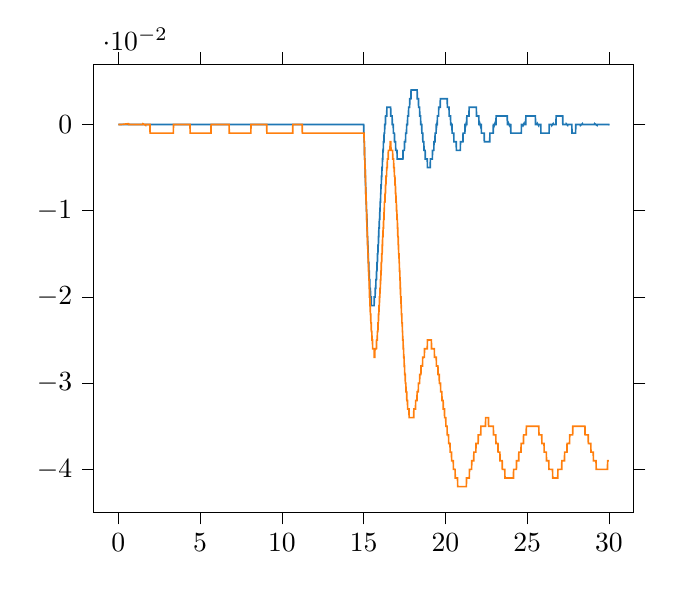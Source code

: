 % This file was created by tikzplotlib v0.9.1.
\begin{tikzpicture}

\definecolor{color0}{rgb}{0.122,0.467,0.706}
\definecolor{color1}{rgb}{1,0.498,0.055}

\begin{axis}[
tick align=outside,
tick pos=both,
x grid style={white!69.02!black},
xmin=-1.5, xmax=31.5,
xtick style={color=black},
y grid style={white!69.02!black},
ymin=-0.045, ymax=0.007,
ytick style={color=black}
]
\addplot [semithick, color0]
table {%
0 0
0.01 0
0.02 0
0.03 0
0.04 0
0.05 0
0.06 0
0.07 0
0.08 0
0.09 0
0.1 0
0.11 0
0.12 0
0.13 0
0.14 0
0.15 0
0.16 0
0.17 0
0.18 0
0.19 0
0.2 0
0.21 0
0.22 0
0.23 0
0.24 0
0.25 0
0.26 0
0.27 0
0.28 0
0.29 0
0.3 0
0.31 0
0.32 0
0.33 0
0.34 0
0.35 0
0.36 0
0.37 0
0.38 0
0.39 0
0.4 0
0.41 0
0.42 0
0.43 0
0.44 0
0.45 0
0.46 0
0.47 0
0.48 0
0.49 0
0.5 0
0.51 0
0.52 0
0.53 0
0.54 0
0.55 0
0.56 0
0.57 0
0.58 0
0.59 0
0.6 0
0.61 0
0.62 0
0.63 0
0.64 0
0.65 0
0.66 0
0.67 0
0.68 0
0.69 0
0.7 0
0.71 0
0.72 0
0.73 0
0.74 0
0.75 0
0.76 0
0.77 0
0.78 0
0.79 0
0.8 0
0.81 0
0.82 0
0.83 0
0.84 0
0.85 0
0.86 0
0.87 0
0.88 0
0.89 0
0.9 0
0.91 0
0.92 0
0.93 0
0.94 0
0.95 0
0.96 0
0.97 0
0.98 0
0.99 0
1 0
1.01 0
1.02 0
1.03 0
1.04 0
1.05 0
1.06 0
1.07 0
1.08 0
1.09 0
1.1 0
1.11 0
1.12 0
1.13 0
1.14 0
1.15 0
1.16 0
1.17 0
1.18 0
1.19 0
1.2 0
1.21 0
1.22 0
1.23 0
1.24 0
1.25 0
1.26 0
1.27 0
1.28 0
1.29 0
1.3 0
1.31 0
1.32 0
1.33 0
1.34 0
1.35 0
1.36 0
1.37 0
1.38 0
1.39 0
1.4 0
1.41 0
1.42 0
1.43 0
1.44 0
1.45 0
1.46 0
1.47 0
1.48 0
1.49 0
1.5 0
1.51 0
1.52 0
1.53 0
1.54 0
1.55 0
1.56 0
1.57 0
1.58 0
1.59 0
1.6 0
1.61 0
1.62 0
1.63 0
1.64 0
1.65 0
1.66 0
1.67 0
1.68 0
1.69 0
1.7 0
1.71 0
1.72 0
1.73 0
1.74 0
1.75 0
1.76 0
1.77 0
1.78 0
1.79 0
1.8 0
1.81 0
1.82 0
1.83 0
1.84 0
1.85 0
1.86 0
1.87 0
1.88 0
1.89 0
1.9 0
1.91 0
1.92 0
1.93 0
1.94 0
1.95 0
1.96 0
1.97 0
1.98 0
1.99 0
2 0
2.01 0
2.02 0
2.03 0
2.04 0
2.05 0
2.06 0
2.07 0
2.08 0
2.09 0
2.1 0
2.11 0
2.12 0
2.13 0
2.14 0
2.15 0
2.16 0
2.17 0
2.18 0
2.19 0
2.2 0
2.21 0
2.22 0
2.23 0
2.24 0
2.25 0
2.26 0
2.27 0
2.28 0
2.29 0
2.3 0
2.31 0
2.32 0
2.33 0
2.34 0
2.35 0
2.36 0
2.37 0
2.38 0
2.39 0
2.4 0
2.41 0
2.42 0
2.43 0
2.44 0
2.45 0
2.46 0
2.47 0
2.48 0
2.49 0
2.5 0
2.51 0
2.52 0
2.53 0
2.54 0
2.55 0
2.56 0
2.57 0
2.58 0
2.59 0
2.6 0
2.61 0
2.62 0
2.63 0
2.64 0
2.65 0
2.66 0
2.67 0
2.68 0
2.69 0
2.7 0
2.71 0
2.72 0
2.73 0
2.74 0
2.75 0
2.76 0
2.77 0
2.78 0
2.79 0
2.8 0
2.81 0
2.82 0
2.83 0
2.84 0
2.85 0
2.86 0
2.87 0
2.88 0
2.89 0
2.9 0
2.91 0
2.92 0
2.93 0
2.94 0
2.95 0
2.96 0
2.97 0
2.98 0
2.99 0
3.0 0
3.01 0
3.02 0
3.03 0
3.04 0
3.05 0
3.06 0
3.07 0
3.08 0
3.09 0
3.1 0
3.11 0
3.12 0
3.13 0
3.14 0
3.15 0
3.16 0
3.17 0
3.18 0
3.19 0
3.2 0
3.21 0
3.22 0
3.23 0
3.24 0
3.25 0
3.26 0
3.27 0
3.28 0
3.29 0
3.3 0
3.31 0
3.32 0
3.33 0
3.34 0
3.35 0
3.36 0
3.37 0
3.38 0
3.39 0
3.4 0
3.41 0
3.42 0
3.43 0
3.44 0
3.45 0
3.46 0
3.47 0
3.48 0
3.49 0
3.5 0
3.51 0
3.52 0
3.53 0
3.54 0
3.55 0
3.56 0
3.57 0
3.58 0
3.59 0
3.6 0
3.61 0
3.62 0
3.63 0
3.64 0
3.65 0
3.66 0
3.67 0
3.68 0
3.69 0
3.7 0
3.71 0
3.72 0
3.73 0
3.74 0
3.75 0
3.76 0
3.77 0
3.78 0
3.79 0
3.8 0
3.81 0
3.82 0
3.83 0
3.84 0
3.85 0
3.86 0
3.87 0
3.88 0
3.89 0
3.9 0
3.91 0
3.92 0
3.93 0
3.94 0
3.95 0
3.96 0
3.97 0
3.98 0
3.99 0
4.0 0
4.01 0
4.02 0
4.03 0
4.04 0
4.05 0
4.06 0
4.07 0
4.08 0
4.09 0
4.1 0
4.11 0
4.12 0
4.13 0
4.14 0
4.15 0
4.16 0
4.17 0
4.18 0
4.19 0
4.2 0
4.21 0
4.22 0
4.23 0
4.24 0
4.25 0
4.26 0
4.27 0
4.28 0
4.29 0
4.3 0
4.31 0
4.32 0
4.33 0
4.34 0
4.35 0
4.36 0
4.37 0
4.38 0
4.39 0
4.4 0
4.41 0
4.42 0
4.43 0
4.44 0
4.45 0
4.46 0
4.47 0
4.48 0
4.49 0
4.5 0
4.51 0
4.52 0
4.53 0
4.54 0
4.55 0
4.56 0
4.57 0
4.58 0
4.59 0
4.6 0
4.61 0
4.62 0
4.63 0
4.64 0
4.65 0
4.66 0
4.67 0
4.68 0
4.69 0
4.7 0
4.71 0
4.72 0
4.73 0
4.74 0
4.75 0
4.76 0
4.77 0
4.78 0
4.79 0
4.8 0
4.81 0
4.82 0
4.83 0
4.84 0
4.85 0
4.86 0
4.87 0
4.88 0
4.89 0
4.9 0
4.91 0
4.92 0
4.93 0
4.94 0
4.95 0
4.96 0
4.97 0
4.98 0
4.99 0
5.0 0
5.01 0
5.02 0
5.03 0
5.04 0
5.05 0
5.06 0
5.07 0
5.08 0
5.09 0
5.1 0
5.11 0
5.12 0
5.13 0
5.14 0
5.15 0
5.16 0
5.17 0
5.18 0
5.19 0
5.2 0
5.21 0
5.22 0
5.23 0
5.24 0
5.25 0
5.26 0
5.27 0
5.28 0
5.29 0
5.3 0
5.31 0
5.32 0
5.33 0
5.34 0
5.35 0
5.36 0
5.37 0
5.38 0
5.39 0
5.4 0
5.41 0
5.42 0
5.43 0
5.44 0
5.45 0
5.46 0
5.47 0
5.48 0
5.49 0
5.5 0
5.51 0
5.52 0
5.53 0
5.54 0
5.55 0
5.56 0
5.57 0
5.58 0
5.59 0
5.6 0
5.61 0
5.62 0
5.63 0
5.64 0
5.65 0
5.66 0
5.67 0
5.68 0
5.69 0
5.7 0
5.71 0
5.72 0
5.73 0
5.74 0
5.75 0
5.76 0
5.77 0
5.78 0
5.79 0
5.8 0
5.81 0
5.82 0
5.83 0
5.84 0
5.85 0
5.86 0
5.87 0
5.88 0
5.89 0
5.9 0
5.91 0
5.92 0
5.93 0
5.94 0
5.95 0
5.96 0
5.97 0
5.98 0
5.99 0
6.0 0
6.01 0
6.02 0
6.03 0
6.04 0
6.05 0
6.06 0
6.07 0
6.08 0
6.09 0
6.1 0
6.11 0
6.12 0
6.13 0
6.14 0
6.15 0
6.16 0
6.17 0
6.18 0
6.19 0
6.2 0
6.21 0
6.22 0
6.23 0
6.24 0
6.25 0
6.26 0
6.27 0
6.28 0
6.29 0
6.3 0
6.31 0
6.32 0
6.33 0
6.34 0
6.35 0
6.36 0
6.37 0
6.38 0
6.39 0
6.4 0
6.41 0
6.42 0
6.43 0
6.44 0
6.45 0
6.46 0
6.47 0
6.48 0
6.49 0
6.5 0
6.51 0
6.52 0
6.53 0
6.54 0
6.55 0
6.56 0
6.57 0
6.58 0
6.59 0
6.6 0
6.61 0
6.62 0
6.63 0
6.64 0
6.65 0
6.66 0
6.67 0
6.68 0
6.69 0
6.7 0
6.71 0
6.72 0
6.73 0
6.74 0
6.75 0
6.76 0
6.77 0
6.78 0
6.79 0
6.8 0
6.81 0
6.82 0
6.83 0
6.84 0
6.85 0
6.86 0
6.87 0
6.88 0
6.89 0
6.9 0
6.91 0
6.92 0
6.93 0
6.94 0
6.95 0
6.96 0
6.97 0
6.98 0
6.99 0
7.0 0
7.01 0
7.02 0
7.03 0
7.04 0
7.05 0
7.06 0
7.07 0
7.08 0
7.09 0
7.1 0
7.11 0
7.12 0
7.13 0
7.14 0
7.15 0
7.16 0
7.17 0
7.18 0
7.19 0
7.2 0
7.21 0
7.22 0
7.23 0
7.24 0
7.25 0
7.26 0
7.27 0
7.28 0
7.29 0
7.3 0
7.31 0
7.32 0
7.33 0
7.34 0
7.35 0
7.36 0
7.37 0
7.38 0
7.39 0
7.4 0
7.41 0
7.42 0
7.43 0
7.44 0
7.45 0
7.46 0
7.47 0
7.48 0
7.49 0
7.5 0
7.51 0
7.52 0
7.53 0
7.54 0
7.55 0
7.56 0
7.57 0
7.58 0
7.59 0
7.6 0
7.61 0
7.62 0
7.63 0
7.64 0
7.65 0
7.66 0
7.67 0
7.68 0
7.69 0
7.7 0
7.71 0
7.72 0
7.73 0
7.74 0
7.75 0
7.76 0
7.77 0
7.78 0
7.79 0
7.8 0
7.81 0
7.82 0
7.83 0
7.84 0
7.85 0
7.86 0
7.87 0
7.88 0
7.89 0
7.9 0
7.91 0
7.92 0
7.93 0
7.94 0
7.95 0
7.96 0
7.97 0
7.98 0
7.99 0
8.0 0
8.01 0
8.02 0
8.03 0
8.04 0
8.05 0
8.06 0
8.07 0
8.08 0
8.09 0
8.1 0
8.11 0
8.12 0
8.13 0
8.14 0
8.15 0
8.16 0
8.17 0
8.18 0
8.19 0
8.2 0
8.21 0
8.22 0
8.23 0
8.24 0
8.25 0
8.26 0
8.27 0
8.28 0
8.29 0
8.3 0
8.31 0
8.32 0
8.33 0
8.34 0
8.35 0
8.36 0
8.37 0
8.38 0
8.39 0
8.4 0
8.41 0
8.42 0
8.43 0
8.44 0
8.45 0
8.46 0
8.47 0
8.48 0
8.49 0
8.5 0
8.51 0
8.52 0
8.53 0
8.54 0
8.55 0
8.56 0
8.57 0
8.58 0
8.59 0
8.6 0
8.61 0
8.62 0
8.63 0
8.64 0
8.65 0
8.66 0
8.67 0
8.68 0
8.69 0
8.7 0
8.71 0
8.72 0
8.73 0
8.74 0
8.75 0
8.76 0
8.77 0
8.78 0
8.79 0
8.8 0
8.81 0
8.82 0
8.83 0
8.84 0
8.85 0
8.86 0
8.87 0
8.88 0
8.89 0
8.9 0
8.91 0
8.92 0
8.93 0
8.94 0
8.95 0
8.96 0
8.97 0
8.98 0
8.99 0
9.0 0
9.01 0
9.02 0
9.03 0
9.04 0
9.05 0
9.06 0
9.07 0
9.08 0
9.09 0
9.1 0
9.11 0
9.12 0
9.13 0
9.14 0
9.15 0
9.16 0
9.17 0
9.18 0
9.19 0
9.2 0
9.21 0
9.22 0
9.23 0
9.24 0
9.25 0
9.26 0
9.27 0
9.28 0
9.29 0
9.3 0
9.31 0
9.32 0
9.33 0
9.34 0
9.35 0
9.36 0
9.37 0
9.38 0
9.39 0
9.4 0
9.41 0
9.42 0
9.43 0
9.44 0
9.45 0
9.46 0
9.47 0
9.48 0
9.49 0
9.5 0
9.51 0
9.52 0
9.53 0
9.54 0
9.55 0
9.56 0
9.57 0
9.58 0
9.59 0
9.6 0
9.61 0
9.62 0
9.63 0
9.64 0
9.65 0
9.66 0
9.67 0
9.68 0
9.69 0
9.7 0
9.71 0
9.72 0
9.73 0
9.74 0
9.75 0
9.76 0
9.77 0
9.78 0
9.79 0
9.8 0
9.81 0
9.82 0
9.83 0
9.84 0
9.85 0
9.86 0
9.87 0
9.88 0
9.89 0
9.9 0
9.91 0
9.92 0
9.93 0
9.94 0
9.95 0
9.96 0
9.97 0
9.98 0
9.99 0
10.0 0
10.01 0
10.02 0
10.03 0
10.04 0
10.05 0
10.06 0
10.07 0
10.08 0
10.09 0
10.1 0
10.11 0
10.12 0
10.13 0
10.14 0
10.15 0
10.16 0
10.17 0
10.18 0
10.19 0
10.2 0
10.21 0
10.22 0
10.23 0
10.24 0
10.25 0
10.26 0
10.27 0
10.28 0
10.29 0
10.3 0
10.31 0
10.32 0
10.33 0
10.34 0
10.35 0
10.36 0
10.37 0
10.38 0
10.39 0
10.4 0
10.41 0
10.42 0
10.43 0
10.44 0
10.45 0
10.46 0
10.47 0
10.48 0
10.49 0
10.5 0
10.51 0
10.52 0
10.53 0
10.54 0
10.55 0
10.56 0
10.57 0
10.58 0
10.59 0
10.6 0
10.61 0
10.62 0
10.63 0
10.64 0
10.65 0
10.66 0
10.67 0
10.68 0
10.69 0
10.7 0
10.71 0
10.72 0
10.73 0
10.74 0
10.75 0
10.76 0
10.77 0
10.78 0
10.79 0
10.8 0
10.81 0
10.82 0
10.83 0
10.84 0
10.85 0
10.86 0
10.87 0
10.88 0
10.89 0
10.9 0
10.91 0
10.92 0
10.93 0
10.94 0
10.95 0
10.96 0
10.97 0
10.98 0
10.99 0
11.0 0
11.01 0
11.02 0
11.03 0
11.04 0
11.05 0
11.06 0
11.07 0
11.08 0
11.09 0
11.1 0
11.11 0
11.12 0
11.13 0
11.14 0
11.15 0
11.16 0
11.17 0
11.18 0
11.19 0
11.2 0
11.21 0
11.22 0
11.23 0
11.24 0
11.25 0
11.26 0
11.27 0
11.28 0
11.29 0
11.3 0
11.31 0
11.32 0
11.33 0
11.34 0
11.35 0
11.36 0
11.37 0
11.38 0
11.39 0
11.4 0
11.41 0
11.42 0
11.43 0
11.44 0
11.45 0
11.46 0
11.47 0
11.48 0
11.49 0
11.5 0
11.51 0
11.52 0
11.53 0
11.54 0
11.55 0
11.56 0
11.57 0
11.58 0
11.59 0
11.6 0
11.61 0
11.62 0
11.63 0
11.64 0
11.65 0
11.66 0
11.67 0
11.68 0
11.69 0
11.7 0
11.71 0
11.72 0
11.73 0
11.74 0
11.75 0
11.76 0
11.77 0
11.78 0
11.79 0
11.8 0
11.81 0
11.82 0
11.83 0
11.84 0
11.85 0
11.86 0
11.87 0
11.88 0
11.89 0
11.9 0
11.91 0
11.92 0
11.93 0
11.94 0
11.95 0
11.96 0
11.97 0
11.98 0
11.99 0
12.0 0
12.01 0
12.02 0
12.03 0
12.04 0
12.05 0
12.06 0
12.07 0
12.08 0
12.09 0
12.1 0
12.11 0
12.12 0
12.13 0
12.14 0
12.15 0
12.16 0
12.17 0
12.18 0
12.19 0
12.2 0
12.21 0
12.22 0
12.23 0
12.24 0
12.25 0
12.26 0
12.27 0
12.28 0
12.29 0
12.3 0
12.31 0
12.32 0
12.33 0
12.34 0
12.35 0
12.36 0
12.37 0
12.38 0
12.39 0
12.4 0
12.41 0
12.42 0
12.43 0
12.44 0
12.45 0
12.46 0
12.47 0
12.48 0
12.49 0
12.5 0
12.51 0
12.52 0
12.53 0
12.54 0
12.55 0
12.56 0
12.57 0
12.58 0
12.59 0
12.6 0
12.61 0
12.62 0
12.63 0
12.64 0
12.65 0
12.66 0
12.67 0
12.68 0
12.69 0
12.7 0
12.71 0
12.72 0
12.73 0
12.74 0
12.75 0
12.76 0
12.77 0
12.78 0
12.79 0
12.8 0
12.81 0
12.82 0
12.83 0
12.84 0
12.85 0
12.86 0
12.87 0
12.88 0
12.89 0
12.9 0
12.91 0
12.92 0
12.93 0
12.94 0
12.95 0
12.96 0
12.97 0
12.98 0
12.99 0
13.0 0
13.01 0
13.02 0
13.03 0
13.04 0
13.05 0
13.06 0
13.07 0
13.08 0
13.09 0
13.1 0
13.11 0
13.12 0
13.13 0
13.14 0
13.15 0
13.16 0
13.17 0
13.18 0
13.19 0
13.2 0
13.21 0
13.22 0
13.23 0
13.24 0
13.25 0
13.26 0
13.27 0
13.28 0
13.29 0
13.3 0
13.31 0
13.32 0
13.33 0
13.34 0
13.35 0
13.36 0
13.37 0
13.38 0
13.39 0
13.4 0
13.41 0
13.42 0
13.43 0
13.44 0
13.45 0
13.46 0
13.47 0
13.48 0
13.49 0
13.5 0
13.51 0
13.52 0
13.53 0
13.54 0
13.55 0
13.56 0
13.57 0
13.58 0
13.59 0
13.6 0
13.61 0
13.62 0
13.63 0
13.64 0
13.65 0
13.66 0
13.67 0
13.68 0
13.69 0
13.7 0
13.71 0
13.72 0
13.73 0
13.74 0
13.75 0
13.76 0
13.77 0
13.78 0
13.79 0
13.8 0
13.81 0
13.82 0
13.83 0
13.84 0
13.85 0
13.86 0
13.87 0
13.88 0
13.89 0
13.9 0
13.91 0
13.92 0
13.93 0
13.94 0
13.95 0
13.96 0
13.97 0
13.98 0
13.99 0
14.0 0
14.01 0
14.02 0
14.03 0
14.04 0
14.05 0
14.06 0
14.07 0
14.08 0
14.09 0
14.1 0
14.11 0
14.12 0
14.13 0
14.14 0
14.15 0
14.16 0
14.17 0
14.18 0
14.19 0
14.2 0
14.21 0
14.22 0
14.23 0
14.24 0
14.25 0
14.26 0
14.27 0
14.28 0
14.29 0
14.3 0
14.31 0
14.32 0
14.33 0
14.34 0
14.35 0
14.36 0
14.37 0
14.38 0
14.39 0
14.4 0
14.41 0
14.42 0
14.43 0
14.44 0
14.45 0
14.46 0
14.47 0
14.48 0
14.49 0
14.5 0
14.51 0
14.52 0
14.53 0
14.54 0
14.55 0
14.56 0
14.57 0
14.58 0
14.59 0
14.6 0
14.61 0
14.62 0
14.63 0
14.64 0
14.65 0
14.66 0
14.67 0
14.68 0
14.69 0
14.7 0
14.71 0
14.72 0
14.73 0
14.74 0
14.75 0
14.76 0
14.77 0
14.78 0
14.79 0
14.8 0
14.81 0
14.82 0
14.83 0
14.84 0
14.85 0
14.86 0
14.87 0
14.88 0
14.89 0
14.9 0
14.91 0
14.92 0
14.93 0
14.94 0
14.95 0
14.96 0
14.97 0
14.98 0
14.99 0
15.0 -3.937e-09
15.01 -0.001
15.02 -0.001
15.03 -0.002
15.04 -0.002
15.05 -0.003
15.06 -0.004
15.07 -0.004
15.08 -0.005
15.09 -0.005
15.1 -0.006
15.11 -0.007
15.12 -0.007
15.13 -0.008
15.14 -0.008
15.15 -0.009
15.16 -0.009
15.17 -0.01
15.18 -0.01
15.19 -0.011
15.2 -0.011
15.21 -0.012
15.22 -0.012
15.23 -0.013
15.24 -0.013
15.25 -0.014
15.26 -0.014
15.27 -0.015
15.28 -0.015
15.29 -0.016
15.3 -0.016
15.31 -0.016
15.32 -0.017
15.33 -0.017
15.34 -0.017
15.35 -0.018
15.36 -0.018
15.37 -0.018
15.38 -0.019
15.39 -0.019
15.4 -0.019
15.41 -0.019
15.42 -0.02
15.43 -0.02
15.44 -0.02
15.45 -0.02
15.46 -0.02
15.47 -0.021
15.48 -0.021
15.49 -0.021
15.5 -0.021
15.51 -0.021
15.52 -0.021
15.53 -0.021
15.54 -0.021
15.55 -0.021
15.56 -0.021
15.57 -0.021
15.58 -0.021
15.59 -0.021
15.6 -0.021
15.61 -0.021
15.62 -0.021
15.63 -0.021
15.64 -0.021
15.65 -0.02
15.66 -0.02
15.67 -0.02
15.68 -0.02
15.69 -0.02
15.7 -0.02
15.71 -0.019
15.72 -0.019
15.73 -0.019
15.74 -0.019
15.75 -0.018
15.76 -0.018
15.77 -0.018
15.78 -0.018
15.79 -0.017
15.8 -0.017
15.81 -0.017
15.82 -0.016
15.83 -0.016
15.84 -0.016
15.85 -0.015
15.86 -0.015
15.87 -0.015
15.88 -0.014
15.89 -0.014
15.9 -0.014
15.91 -0.013
15.92 -0.013
15.93 -0.012
15.94 -0.012
15.95 -0.012
15.96 -0.011
15.97 -0.011
15.98 -0.011
15.99 -0.01
16.0 -0.01
16.01 -0.009
16.02 -0.009
16.03 -0.009
16.04 -0.008
16.05 -0.008
16.06 -0.007
16.07 -0.007
16.08 -0.007
16.09 -0.006
16.1 -0.006
16.11 -0.006
16.12 -0.005
16.13 -0.005
16.14 -0.005
16.15 -0.004
16.16 -0.004
16.17 -0.004
16.18 -0.003
16.19 -0.003
16.2 -0.003
16.21 -0.002
16.22 -0.002
16.23 -0.002
16.24 -0.002
16.25 -0.001
16.26 -0.001
16.27 -0.001
16.28 -0.001
16.29 -0.0
16.3 -0.0
16.31 -3.81e-05
16.32 0.0
16.33 0.0
16.34 0.001
16.35 0.001
16.36 0.001
16.37 0.001
16.38 0.001
16.39 0.001
16.4 0.001
16.41 0.001
16.42 0.002
16.43 0.002
16.44 0.002
16.45 0.002
16.46 0.002
16.47 0.002
16.48 0.002
16.49 0.002
16.5 0.002
16.51 0.002
16.52 0.002
16.53 0.002
16.54 0.002
16.55 0.002
16.56 0.002
16.57 0.002
16.58 0.002
16.59 0.002
16.6 0.002
16.61 0.002
16.62 0.002
16.63 0.002
16.64 0.002
16.65 0.002
16.66 0.001
16.67 0.001
16.68 0.001
16.69 0.001
16.7 0.001
16.71 0.001
16.72 0.001
16.73 0.001
16.74 0.001
16.75 0.0
16.76 0.0
16.77 0.0
16.78 1.33e-05
16.79 -0.0
16.8 -0.0
16.81 -0.0
16.82 -0.001
16.83 -0.001
16.84 -0.001
16.85 -0.001
16.86 -0.001
16.87 -0.001
16.88 -0.001
16.89 -0.002
16.9 -0.002
16.91 -0.002
16.92 -0.002
16.93 -0.002
16.94 -0.002
16.95 -0.002
16.96 -0.003
16.97 -0.003
16.98 -0.003
16.99 -0.003
17.0 -0.003
17.01 -0.003
17.02 -0.003
17.03 -0.003
17.04 -0.003
17.05 -0.004
17.06 -0.004
17.07 -0.004
17.08 -0.004
17.09 -0.004
17.1 -0.004
17.11 -0.004
17.12 -0.004
17.13 -0.004
17.14 -0.004
17.15 -0.004
17.16 -0.004
17.17 -0.004
17.18 -0.004
17.19 -0.004
17.2 -0.004
17.21 -0.004
17.22 -0.004
17.23 -0.004
17.24 -0.004
17.25 -0.004
17.26 -0.004
17.27 -0.004
17.28 -0.004
17.29 -0.004
17.3 -0.004
17.31 -0.004
17.32 -0.004
17.33 -0.004
17.34 -0.004
17.35 -0.004
17.36 -0.004
17.37 -0.004
17.38 -0.004
17.39 -0.004
17.4 -0.004
17.41 -0.003
17.42 -0.003
17.43 -0.003
17.44 -0.003
17.45 -0.003
17.46 -0.003
17.47 -0.003
17.48 -0.003
17.49 -0.003
17.5 -0.002
17.51 -0.002
17.52 -0.002
17.53 -0.002
17.54 -0.002
17.55 -0.002
17.56 -0.002
17.57 -0.001
17.58 -0.001
17.59 -0.001
17.6 -0.001
17.61 -0.001
17.62 -0.001
17.63 -0.0
17.64 -0.0
17.65 -5.271e-05
17.66 0.0
17.67 0.0
17.68 0.0
17.69 0.001
17.7 0.001
17.71 0.001
17.72 0.001
17.73 0.001
17.74 0.001
17.75 0.002
17.76 0.002
17.77 0.002
17.78 0.002
17.79 0.002
17.8 0.002
17.81 0.002
17.82 0.003
17.83 0.003
17.84 0.003
17.85 0.003
17.86 0.003
17.87 0.003
17.88 0.003
17.89 0.003
17.9 0.004
17.91 0.004
17.92 0.004
17.93 0.004
17.94 0.004
17.95 0.004
17.96 0.004
17.97 0.004
17.98 0.004
17.99 0.004
18 0.004
18.01 0.004
18.02 0.004
18.03 0.004
18.04 0.004
18.05 0.004
18.06 0.004
18.07 0.004
18.08 0.004
18.09 0.004
18.1 0.004
18.11 0.004
18.12 0.004
18.13 0.004
18.14 0.004
18.15 0.004
18.16 0.004
18.17 0.004
18.18 0.004
18.19 0.004
18.2 0.004
18.21 0.004
18.22 0.004
18.23 0.004
18.24 0.004
18.25 0.004
18.26 0.004
18.27 0.004
18.28 0.003
18.29 0.003
18.3 0.003
18.31 0.003
18.32 0.003
18.33 0.003
18.34 0.003
18.35 0.003
18.36 0.002
18.37 0.002
18.38 0.002
18.39 0.002
18.4 0.002
18.41 0.002
18.42 0.002
18.43 0.001
18.44 0.001
18.45 0.001
18.46 0.001
18.47 0.001
18.48 0.001
18.49 0.0
18.5 0.0
18.51 0.0
18.52 6.408e-06
18.53 -0.0
18.54 -0.0
18.55 -0.0
18.56 -0.001
18.57 -0.001
18.58 -0.001
18.59 -0.001
18.6 -0.001
18.61 -0.001
18.62 -0.002
18.63 -0.002
18.64 -0.002
18.65 -0.002
18.66 -0.002
18.67 -0.002
18.68 -0.002
18.69 -0.003
18.7 -0.003
18.71 -0.003
18.72 -0.003
18.73 -0.003
18.74 -0.003
18.75 -0.003
18.76 -0.003
18.77 -0.004
18.78 -0.004
18.79 -0.004
18.8 -0.004
18.81 -0.004
18.82 -0.004
18.83 -0.004
18.84 -0.004
18.85 -0.004
18.86 -0.004
18.87 -0.004
18.88 -0.004
18.89 -0.004
18.9 -0.005
18.91 -0.005
18.92 -0.005
18.93 -0.005
18.94 -0.005
18.95 -0.005
18.96 -0.005
18.97 -0.005
18.98 -0.005
18.99 -0.005
19.0 -0.005
19.01 -0.005
19.02 -0.005
19.03 -0.005
19.04 -0.005
19.05 -0.005
19.06 -0.005
19.07 -0.005
19.08 -0.004
19.09 -0.004
19.1 -0.004
19.11 -0.004
19.12 -0.004
19.13 -0.004
19.14 -0.004
19.15 -0.004
19.16 -0.004
19.17 -0.004
19.18 -0.004
19.19 -0.004
19.2 -0.004
19.21 -0.003
19.22 -0.003
19.23 -0.003
19.24 -0.003
19.25 -0.003
19.26 -0.003
19.27 -0.003
19.28 -0.003
19.29 -0.003
19.3 -0.002
19.31 -0.002
19.32 -0.002
19.33 -0.002
19.34 -0.002
19.35 -0.002
19.36 -0.002
19.37 -0.001
19.38 -0.001
19.39 -0.001
19.4 -0.001
19.41 -0.001
19.42 -0.001
19.43 -0.001
19.44 -0.0
19.45 -0.0
19.46 -0.0
19.47 -5.002e-05
19.48 8.966e-05
19.49 0.0
19.5 0.0
19.51 0.001
19.52 0.001
19.53 0.001
19.54 0.001
19.55 0.001
19.56 0.001
19.57 0.001
19.58 0.001
19.59 0.002
19.6 0.002
19.61 0.002
19.62 0.002
19.63 0.002
19.64 0.002
19.65 0.002
19.66 0.002
19.67 0.002
19.68 0.002
19.69 0.003
19.7 0.003
19.71 0.003
19.72 0.003
19.73 0.003
19.74 0.003
19.75 0.003
19.76 0.003
19.77 0.003
19.78 0.003
19.79 0.003
19.8 0.003
19.81 0.003
19.82 0.003
19.83 0.003
19.84 0.003
19.85 0.003
19.86 0.003
19.87 0.003
19.88 0.003
19.89 0.003
19.9 0.003
19.91 0.003
19.92 0.003
19.93 0.003
19.94 0.003
19.95 0.003
19.96 0.003
19.97 0.003
19.98 0.003
19.99 0.003
20.0 0.003
20.01 0.003
20.02 0.003
20.03 0.003
20.04 0.003
20.05 0.003
20.06 0.003
20.07 0.003
20.08 0.003
20.09 0.003
20.1 0.003
20.11 0.003
20.12 0.002
20.13 0.002
20.14 0.002
20.15 0.002
20.16 0.002
20.17 0.002
20.18 0.002
20.19 0.002
20.2 0.002
20.21 0.002
20.22 0.002
20.23 0.001
20.24 0.001
20.25 0.001
20.26 0.001
20.27 0.001
20.28 0.001
20.29 0.001
20.3 0.001
20.31 0.001
20.32 0.0
20.33 0.0
20.34 0.0
20.35 0.0
20.36 2.286e-05
20.37 -8.679e-05
20.38 -0.0
20.39 -0.0
20.4 -0.0
20.41 -0.001
20.42 -0.001
20.43 -0.001
20.44 -0.001
20.45 -0.001
20.46 -0.001
20.47 -0.001
20.48 -0.001
20.49 -0.001
20.5 -0.001
20.51 -0.001
20.52 -0.002
20.53 -0.002
20.54 -0.002
20.55 -0.002
20.56 -0.002
20.57 -0.002
20.58 -0.002
20.59 -0.002
20.6 -0.002
20.61 -0.002
20.62 -0.002
20.63 -0.002
20.64 -0.002
20.65 -0.002
20.66 -0.002
20.67 -0.003
20.68 -0.003
20.69 -0.003
20.7 -0.003
20.71 -0.003
20.72 -0.003
20.73 -0.003
20.74 -0.003
20.75 -0.003
20.76 -0.003
20.77 -0.003
20.78 -0.003
20.79 -0.003
20.8 -0.003
20.81 -0.003
20.82 -0.003
20.83 -0.003
20.84 -0.003
20.85 -0.003
20.86 -0.003
20.87 -0.003
20.88 -0.003
20.89 -0.003
20.9 -0.003
20.91 -0.003
20.92 -0.002
20.93 -0.002
20.94 -0.002
20.95 -0.002
20.96 -0.002
20.97 -0.002
20.98 -0.002
20.99 -0.002
21.0 -0.002
21.01 -0.002
21.02 -0.002
21.03 -0.002
21.04 -0.002
21.05 -0.002
21.06 -0.002
21.07 -0.002
21.08 -0.001
21.09 -0.001
21.1 -0.001
21.11 -0.001
21.12 -0.001
21.13 -0.001
21.14 -0.001
21.15 -0.001
21.16 -0.001
21.17 -0.001
21.18 -0.001
21.19 -0.001
21.2 -0.0
21.21 -0.0
21.22 -0.0
21.23 -0.0
21.24 -9.258e-05
21.25 -5.427e-06
21.26 8.124e-05
21.27 0.0
21.28 0.0
21.29 0.0
21.3 0.0
21.31 0.001
21.32 0.001
21.33 0.001
21.34 0.001
21.35 0.001
21.36 0.001
21.37 0.001
21.38 0.001
21.39 0.001
21.4 0.001
21.41 0.001
21.42 0.001
21.43 0.001
21.44 0.001
21.45 0.002
21.46 0.002
21.47 0.002
21.48 0.002
21.49 0.002
21.5 0.002
21.51 0.002
21.52 0.002
21.53 0.002
21.54 0.002
21.55 0.002
21.56 0.002
21.57 0.002
21.58 0.002
21.59 0.002
21.6 0.002
21.61 0.002
21.62 0.002
21.63 0.002
21.64 0.002
21.65 0.002
21.66 0.002
21.67 0.002
21.68 0.002
21.69 0.002
21.7 0.002
21.71 0.002
21.72 0.002
21.73 0.002
21.74 0.002
21.75 0.002
21.76 0.002
21.77 0.002
21.78 0.002
21.79 0.002
21.8 0.002
21.81 0.002
21.82 0.002
21.83 0.002
21.84 0.002
21.85 0.002
21.86 0.002
21.87 0.002
21.88 0.002
21.89 0.002
21.9 0.001
21.91 0.001
21.92 0.001
21.93 0.001
21.94 0.001
21.95 0.001
21.96 0.001
21.97 0.001
21.98 0.001
21.99 0.001
22.0 0.001
22.01 0.001
22.02 0.001
22.03 0.001
22.04 0.001
22.05 0.0
22.06 0.0
22.07 0.0
22.08 0.0
22.09 0.0
22.1 0.0
22.11 7.06e-05
22.12 -1.045e-07
22.13 -7.052e-05
22.14 -0.0
22.15 -0.0
22.16 -0.0
22.17 -0.0
22.18 -0.0
22.19 -0.0
22.2 -0.001
22.21 -0.001
22.22 -0.001
22.23 -0.001
22.24 -0.001
22.25 -0.001
22.26 -0.001
22.27 -0.001
22.28 -0.001
22.29 -0.001
22.3 -0.001
22.31 -0.001
22.32 -0.001
22.33 -0.001
22.34 -0.001
22.35 -0.001
22.36 -0.001
22.37 -0.001
22.38 -0.002
22.39 -0.002
22.4 -0.002
22.41 -0.002
22.42 -0.002
22.43 -0.002
22.44 -0.002
22.45 -0.002
22.46 -0.002
22.47 -0.002
22.48 -0.002
22.49 -0.002
22.5 -0.002
22.51 -0.002
22.52 -0.002
22.53 -0.002
22.54 -0.002
22.55 -0.002
22.56 -0.002
22.57 -0.002
22.58 -0.002
22.59 -0.002
22.6 -0.002
22.61 -0.002
22.62 -0.002
22.63 -0.002
22.64 -0.002
22.65 -0.002
22.66 -0.002
22.67 -0.002
22.68 -0.002
22.69 -0.002
22.7 -0.002
22.71 -0.002
22.72 -0.001
22.73 -0.001
22.74 -0.001
22.75 -0.001
22.76 -0.001
22.77 -0.001
22.78 -0.001
22.79 -0.001
22.8 -0.001
22.81 -0.001
22.82 -0.001
22.83 -0.001
22.84 -0.001
22.85 -0.001
22.86 -0.001
22.87 -0.001
22.88 -0.001
22.89 -0.001
22.9 -0.001
22.91 -0.001
22.92 -0.001
22.93 -0.0
22.94 -0.0
22.95 -0.0
22.96 -0.0
22.97 -0.0
22.98 -0.0
22.99 -9.061e-05
23.0 -3.206e-05
23.01 2.628e-05
23.02 8.431e-05
23.03 0.0
23.04 0.0
23.05 0.0
23.06 0.0
23.07 0.0
23.08 0.0
23.09 0.0
23.1 0.001
23.11 0.001
23.12 0.001
23.13 0.001
23.14 0.001
23.15 0.001
23.16 0.001
23.17 0.001
23.18 0.001
23.19 0.001
23.2 0.001
23.21 0.001
23.22 0.001
23.23 0.001
23.24 0.001
23.25 0.001
23.26 0.001
23.27 0.001
23.28 0.001
23.29 0.001
23.3 0.001
23.31 0.001
23.32 0.001
23.33 0.001
23.34 0.001
23.35 0.001
23.36 0.001
23.37 0.001
23.38 0.001
23.39 0.001
23.4 0.001
23.41 0.001
23.42 0.001
23.43 0.001
23.44 0.001
23.45 0.001
23.46 0.001
23.47 0.001
23.48 0.001
23.49 0.001
23.5 0.001
23.51 0.001
23.52 0.001
23.53 0.001
23.54 0.001
23.55 0.001
23.56 0.001
23.57 0.001
23.58 0.001
23.59 0.001
23.6 0.001
23.61 0.001
23.62 0.001
23.63 0.001
23.64 0.001
23.65 0.001
23.66 0.001
23.67 0.001
23.68 0.001
23.69 0.001
23.7 0.001
23.71 0.001
23.72 0.001
23.73 0.001
23.74 0.001
23.75 0.001
23.76 0.001
23.77 0.001
23.78 0.001
23.79 0.0
23.8 0.0
23.81 0.0
23.82 0.0
23.83 0.0
23.84 0.0
23.85 0.0
23.86 0.0
23.87 9.129e-05
23.88 4.308e-05
23.89 -4.984e-06
23.9 -5.283e-05
23.91 -0.0
23.92 -0.0
23.93 -0.0
23.94 -0.0
23.95 -0.0
23.96 -0.0
23.97 -0.0
23.98 -0.0
23.99 -0.0
24.0 -0.001
24.01 -0.001
24.02 -0.001
24.03 -0.001
24.04 -0.001
24.05 -0.001
24.06 -0.001
24.07 -0.001
24.08 -0.001
24.09 -0.001
24.1 -0.001
24.11 -0.001
24.12 -0.001
24.13 -0.001
24.14 -0.001
24.15 -0.001
24.16 -0.001
24.17 -0.001
24.18 -0.001
24.19 -0.001
24.2 -0.001
24.21 -0.001
24.22 -0.001
24.23 -0.001
24.24 -0.001
24.25 -0.001
24.26 -0.001
24.27 -0.001
24.28 -0.001
24.29 -0.001
24.3 -0.001
24.31 -0.001
24.32 -0.001
24.33 -0.001
24.34 -0.001
24.35 -0.001
24.36 -0.001
24.37 -0.001
24.38 -0.001
24.39 -0.001
24.4 -0.001
24.41 -0.001
24.42 -0.001
24.43 -0.001
24.44 -0.001
24.45 -0.001
24.46 -0.001
24.47 -0.001
24.48 -0.001
24.49 -0.001
24.5 -0.001
24.51 -0.001
24.52 -0.001
24.53 -0.001
24.54 -0.001
24.55 -0.001
24.56 -0.001
24.57 -0.001
24.58 -0.001
24.59 -0.001
24.6 -0.001
24.61 -0.001
24.62 -0.001
24.63 -0.001
24.64 -0.001
24.65 -0.0
24.66 -0.0
24.67 -0.0
24.68 -0.0
24.69 -0.0
24.7 -0.0
24.71 -0.0
24.72 -0.0
24.73 -0.0
24.74 -0.0
24.75 -0.0
24.76 -6.581e-05
24.77 -2.635e-05
24.78 1.297e-05
24.79 5.208e-05
24.8 9.094e-05
24.81 0.0
24.82 0.0
24.83 0.0
24.84 0.0
24.85 0.0
24.86 0.0
24.87 0.0
24.88 0.0
24.89 0.0
24.9 0.0
24.91 0.0
24.92 0.001
24.93 0.001
24.94 0.001
24.95 0.001
24.96 0.001
24.97 0.001
24.98 0.001
24.99 0.001
25.0 0.001
25.01 0.001
25.02 0.001
25.03 0.001
25.04 0.001
25.05 0.001
25.06 0.001
25.07 0.001
25.08 0.001
25.09 0.001
25.1 0.001
25.11 0.001
25.12 0.001
25.13 0.001
25.14 0.001
25.15 0.001
25.16 0.001
25.17 0.001
25.18 0.001
25.19 0.001
25.2 0.001
25.21 0.001
25.22 0.001
25.23 0.001
25.24 0.001
25.25 0.001
25.26 0.001
25.27 0.001
25.28 0.001
25.29 0.001
25.3 0.001
25.31 0.001
25.32 0.001
25.33 0.001
25.34 0.001
25.35 0.001
25.36 0.001
25.37 0.001
25.38 0.001
25.39 0.001
25.4 0.001
25.41 0.001
25.42 0.001
25.43 0.001
25.44 0.001
25.45 0.001
25.46 0.001
25.47 0.001
25.48 0.001
25.49 0.001
25.5 0.001
25.51 0.0
25.52 0.0
25.53 0.0
25.54 0.0
25.55 0.0
25.56 0.0
25.57 0.0
25.58 0.0
25.59 0.0
25.6 0.0
25.61 0.0
25.62 0.0
25.63 9.901e-05
25.64 6.672e-05
25.65 3.45e-05
25.66 2.379e-06
25.67 -2.96e-05
25.68 -6.139e-05
25.69 -9.296e-05
25.7 -0.0
25.71 -0.0
25.72 -0.0
25.73 -0.0
25.74 -0.0
25.75 -0.0
25.76 -0.0
25.77 -0.0
25.78 -0.0
25.79 -0.0
25.8 -0.0
25.81 -0.0
25.82 -0.0
25.83 -0.0
25.84 -0.001
25.85 -0.001
25.86 -0.001
25.87 -0.001
25.88 -0.001
25.89 -0.001
25.9 -0.001
25.91 -0.001
25.92 -0.001
25.93 -0.001
25.94 -0.001
25.95 -0.001
25.96 -0.001
25.97 -0.001
25.98 -0.001
25.99 -0.001
26.0 -0.001
26.01 -0.001
26.02 -0.001
26.03 -0.001
26.04 -0.001
26.05 -0.001
26.06 -0.001
26.07 -0.001
26.08 -0.001
26.09 -0.001
26.1 -0.001
26.11 -0.001
26.12 -0.001
26.13 -0.001
26.14 -0.001
26.15 -0.001
26.16 -0.001
26.17 -0.001
26.18 -0.001
26.19 -0.001
26.2 -0.001
26.21 -0.001
26.22 -0.001
26.23 -0.001
26.24 -0.001
26.25 -0.001
26.26 -0.001
26.27 -0.001
26.28 -0.001
26.29 -0.001
26.3 -0.001
26.31 -0.001
26.32 -0.001
26.33 -0.001
26.34 -0.001
26.35 -0.0
26.36 -0.0
26.37 -0.0
26.38 -0.0
26.39 -0.0
26.4 -0.0
26.41 -0.0
26.42 -0.0
26.43 -0.0
26.44 -0.0
26.45 -0.0
26.46 -0.0
26.47 -0.0
26.48 -0.0
26.49 -0.0
26.5 -0.0
26.51 -9.329e-05
26.52 -6.692e-05
26.53 -4.058e-05
26.54 -1.431e-05
26.55 1.185e-05
26.56 3.788e-05
26.57 6.374e-05
26.58 8.941e-05
26.59 0.0
26.6 0.0
26.61 0.0
26.62 0.0
26.63 0.0
26.64 0.0
26.65 0.0
26.66 0.0
26.67 0.0
26.68 0.0
26.69 0.0
26.7 0.0
26.71 0.0
26.72 0.0
26.73 0.0
26.74 0.0
26.75 0.0
26.76 0.0
26.77 0.001
26.78 0.001
26.79 0.001
26.8 0.001
26.81 0.001
26.82 0.001
26.83 0.001
26.84 0.001
26.85 0.001
26.86 0.001
26.87 0.001
26.88 0.001
26.89 0.001
26.9 0.001
26.91 0.001
26.92 0.001
26.93 0.001
26.94 0.001
26.95 0.001
26.96 0.001
26.97 0.001
26.98 0.001
26.99 0.001
27.0 0.001
27.01 0.001
27.02 0.001
27.03 0.001
27.04 0.001
27.05 0.001
27.06 0.001
27.07 0.001
27.08 0.001
27.09 0.001
27.1 0.001
27.11 0.001
27.12 0.001
27.13 0.001
27.14 0.001
27.15 0.001
27.16 0.001
27.17 0.001
27.18 0.0
27.19 0.0
27.2 0.0
27.21 0.0
27.22 0.0
27.23 0.0
27.24 0.0
27.25 0.0
27.26 0.0
27.27 0.0
27.28 0.0
27.29 0.0
27.3 0.0
27.31 0.0
27.32 0.0
27.33 0.0
27.34 0.0
27.35 0.0
27.36 0.0
27.37 0.0
27.38 0.0
27.39 8.461e-05
27.4 6.307e-05
27.41 4.155e-05
27.42 2.007e-05
27.43 -1.338e-06
27.44 -2.264e-05
27.45 -4.383e-05
27.46 -6.486e-05
27.47 -8.571e-05
27.48 -0.0
27.49 -0.0
27.5 -0.0
27.51 -0.0
27.52 -0.0
27.53 -0.0
27.54 -0.0
27.55 -0.0
27.56 -0.0
27.57 -0.0
27.58 -0.0
27.59 -0.0
27.6 -0.0
27.61 -0.0
27.62 -0.0
27.63 -0.0
27.64 -0.0
27.65 -0.0
27.66 -0.0
27.67 -0.0
27.68 -0.0
27.69 -0.0
27.7 -0.0
27.71 -0.0
27.72 -0.0
27.73 -0.0
27.74 -0.001
27.75 -0.001
27.76 -0.001
27.77 -0.001
27.78 -0.001
27.79 -0.001
27.8 -0.001
27.81 -0.001
27.82 -0.001
27.83 -0.001
27.84 -0.001
27.85 -0.001
27.86 -0.001
27.87 -0.001
27.88 -0.001
27.89 -0.001
27.9 -0.001
27.91 -0.001
27.92 -0.001
27.93 -0.001
27.94 -0.001
27.95 -0.001
27.96 -0.001
27.97 -0.0
27.98 -0.0
27.99 -0.0
28.0 -0.0
28.01 -0.0
28.02 -0.0
28.03 -0.0
28.04 -0.0
28.05 -0.0
28.06 -0.0
28.07 -0.0
28.08 -0.0
28.09 -0.0
28.1 -0.0
28.11 -0.0
28.12 -0.0
28.13 -0.0
28.14 -0.0
28.15 -0.0
28.16 -0.0
28.17 -0.0
28.18 -0.0
28.19 -0.0
28.2 -0.0
28.21 -0.0
28.22 -0.0
28.23 -0.0
28.24 -0.0
28.25 -0.0
28.26 -9.493e-05
28.27 -7.735e-05
28.28 -5.976e-05
28.29 -4.217e-05
28.3 -2.46e-05
28.31 -7.089e-06
28.32 1.035e-05
28.33 2.771e-05
28.34 4.494e-05
28.35 6.204e-05
28.36 7.899e-05
28.37 9.576e-05
28.38 0.0
28.39 0.0
28.4 0.0
28.41 0.0
28.42 0.0
28.43 0.0
28.44 0.0
28.45 0.0
28.46 0.0
28.47 0.0
28.48 0.0
28.49 0.0
28.5 0.0
28.51 0.0
28.52 0.0
28.53 0.0
28.54 0.0
28.55 0.0
28.56 0.0
28.57 0.0
28.58 0.0
28.59 0.0
28.6 0.0
28.61 0.0
28.62 0.0
28.63 0.0
28.64 0.0
28.65 0.0
28.66 0.0
28.67 0.0
28.68 0.0
28.69 0.0
28.7 0.0
28.71 0.0
28.72 0.0
28.73 0.0
28.74 0.0
28.75 0.0
28.76 0.0
28.77 0.0
28.78 0.0
28.79 0.0
28.8 0.0
28.81 0.0
28.82 0.0
28.83 0.0
28.84 0.0
28.85 0.0
28.86 0.0
28.87 0.0
28.88 0.0
28.89 0.0
28.9 0.0
28.91 0.0
28.92 0.0
28.93 0.0
28.94 0.0
28.95 0.0
28.96 0.0
28.97 0.0
28.98 0.0
28.99 0.0
29.0 0.0
29.01 0.0
29.02 0.0
29.03 0.0
29.04 0.0
29.05 0.0
29.06 0.0
29.07 0.0
29.08 0.0
29.09 0.0
29.1 0.0
29.11 0.0
29.12 0.0
29.13 9.83e-05
29.14 8.401e-05
29.15 6.968e-05
29.16 5.533e-05
29.17 4.097e-05
29.18 2.662e-05
29.19 1.231e-05
29.2 -1.953e-06
29.21 -1.615e-05
29.22 -3.026e-05
29.23 -4.427e-05
29.24 -5.815e-05
29.25 -7.19e-05
29.26 -8.55e-05
29.27 -9.893e-05
29.28 -0.0
29.29 -0.0
29.3 -0.0
29.31 -0.0
29.32 -0.0
29.33 -0.0
29.34 -0.0
29.35 -0.0
29.36 -0.0
29.37 -0.0
29.38 -0.0
29.39 -0.0
29.4 -0.0
29.41 -0.0
29.42 -0.0
29.43 -0.0
29.44 -0.0
29.45 -0.0
29.46 -0.0
29.47 -0.0
29.48 -0.0
29.49 -0.0
29.5 -0.0
29.51 -0.0
29.52 -0.0
29.53 -0.0
29.54 -0.0
29.55 -0.0
29.56 -0.0
29.57 -0.0
29.58 -0.0
29.59 -0.0
29.6 -0.0
29.61 -0.0
29.62 -0.0
29.63 -0.0
29.64 -0.0
29.65 -0.0
29.66 -0.0
29.67 -0.0
29.68 -0.0
29.69 -0.0
29.7 -0.0
29.71 -0.0
29.72 -0.0
29.73 -0.0
29.74 -0.0
29.75 -0.0
29.76 -0.0
29.77 -0.0
29.78 -0.0
29.79 -0.0
29.8 -0.0
29.81 -0.0
29.82 -0.0
29.83 -0.0
29.84 -0.0
29.85 -0.0
29.86 -0.0
29.87 -0.0
29.88 -0.0
29.89 -0.0
29.9 -0.0
29.91 -0.0
29.92 -0.0
29.93 -0.0
29.94 -0.0
29.95 -0.0
29.96 -0.0
29.97 -0.0
29.98 -0.0
29.99 -0.0
30.0 -9.723e-05
};
\addplot [semithick, color1]
table {%
0 0
0.01 4.025e-09
0.02 2.85e-08
0.03 9.092e-08
0.04 2.058e-07
0.05 3.847e-07
0.06 6.372e-07
0.07 9.703e-07
0.08 1.389e-06
0.09 1.898e-06
0.1 2.498e-06
0.11 3.19e-06
0.12 3.975e-06
0.13 4.851e-06
0.14 5.815e-06
0.15 6.867e-06
0.16 8.001e-06
0.17 9.215e-06
0.18 1.051e-05
0.19 1.187e-05
0.2 1.33e-05
0.21 1.479e-05
0.22 1.634e-05
0.23 1.794e-05
0.24 1.959e-05
0.25 2.129e-05
0.26 2.304e-05
0.27 2.481e-05
0.28 2.663e-05
0.29 2.847e-05
0.3 3.035e-05
0.31 3.224e-05
0.32 3.416e-05
0.33 3.611e-05
0.34 3.807e-05
0.35 4.005e-05
0.36 4.204e-05
0.37 4.405e-05
0.38 4.608e-05
0.39 4.812e-05
0.4 5.017e-05
0.41 5.224e-05
0.42 5.432e-05
0.43 5.642e-05
0.44 5.853e-05
0.45 6.066e-05
0.46 6.28e-05
0.47 6.496e-05
0.48 6.714e-05
0.49 6.933e-05
0.5 7.155e-05
0.51 7.378e-05
0.52 7.604e-05
0.53 7.832e-05
0.54 8.062e-05
0.55 8.294e-05
0.56 8.529e-05
0.57 8.767e-05
0.58 9.007e-05
0.59 9.25e-05
0.6 9.496e-05
0.61 9.744e-05
0.62 9.996e-05
0.63 0.0
0.64 0.0
0.65 0.0
0.66 0.0
0.67 0.0
0.68 0.0
0.69 0.0
0.7 0.0
0.71 0.0
0.72 0.0
0.73 0.0
0.74 0.0
0.75 0.0
0.76 0.0
0.77 0.0
0.78 0.0
0.79 0.0
0.8 0.0
0.81 0.0
0.82 0.0
0.83 0.0
0.84 0.0
0.85 0.0
0.86 0.0
0.87 0.0
0.88 0.0
0.89 0.0
0.9 0.0
0.91 0.0
0.92 0.0
0.93 0.0
0.94 0.0
0.95 0.0
0.96 0.0
0.97 0.0
0.98 0.0
0.99 0.0
1 0.0
1.01 0.0
1.02 0.0
1.03 0.0
1.04 0.0
1.05 0.0
1.06 0.0
1.07 0.0
1.08 0.0
1.09 0.0
1.1 0.0
1.11 0.0
1.12 0.0
1.13 0.0
1.14 0.0
1.15 0.0
1.16 0.0
1.17 0.0
1.18 0.0
1.19 0.0
1.2 0.0
1.21 0.0
1.22 0.0
1.23 0.0
1.24 0.0
1.25 0.0
1.26 0.0
1.27 0.0
1.28 0.0
1.29 0.0
1.3 0.0
1.31 0.0
1.32 0.0
1.33 0.0
1.34 0.0
1.35 0.0
1.36 0.0
1.37 0.0
1.38 0.0
1.39 0.0
1.4 0.0
1.41 0.0
1.42 0.0
1.43 0.0
1.44 0.0
1.45 0.0
1.46 0.0
1.47 0.0
1.48 0.0
1.49 0.0
1.5 9.309e-05
1.51 8.437e-05
1.52 7.537e-05
1.53 6.608e-05
1.54 5.652e-05
1.55 4.667e-05
1.56 3.656e-05
1.57 2.617e-05
1.58 1.551e-05
1.59 4.58e-06
1.6 -6.608e-06
1.61 -1.805e-05
1.62 -2.975e-05
1.63 -4.171e-05
1.64 -5.39e-05
1.65 -6.634e-05
1.66 -7.901e-05
1.67 -9.191e-05
1.68 -0.0
1.69 -0.0
1.7 -0.0
1.71 -0.0
1.72 -0.0
1.73 -0.0
1.74 -0.0
1.75 -0.0
1.76 -0.0
1.77 -0.0
1.78 -0.0
1.79 -0.0
1.8 -0.0
1.81 -0.0
1.82 -0.0
1.83 -0.0
1.84 -0.0
1.85 -0.0
1.86 -0.0
1.87 -0.0
1.88 -0.0
1.89 -0.0
1.9 -0.0
1.91 -0.0
1.92 -0.0
1.93 -0.0
1.94 -0.001
1.95 -0.001
1.96 -0.001
1.97 -0.001
1.98 -0.001
1.99 -0.001
2 -0.001
2.01 -0.001
2.02 -0.001
2.03 -0.001
2.04 -0.001
2.05 -0.001
2.06 -0.001
2.07 -0.001
2.08 -0.001
2.09 -0.001
2.1 -0.001
2.11 -0.001
2.12 -0.001
2.13 -0.001
2.14 -0.001
2.15 -0.001
2.16 -0.001
2.17 -0.001
2.18 -0.001
2.19 -0.001
2.2 -0.001
2.21 -0.001
2.22 -0.001
2.23 -0.001
2.24 -0.001
2.25 -0.001
2.26 -0.001
2.27 -0.001
2.28 -0.001
2.29 -0.001
2.3 -0.001
2.31 -0.001
2.32 -0.001
2.33 -0.001
2.34 -0.001
2.35 -0.001
2.36 -0.001
2.37 -0.001
2.38 -0.001
2.39 -0.001
2.4 -0.001
2.41 -0.001
2.42 -0.001
2.43 -0.001
2.44 -0.001
2.45 -0.001
2.46 -0.001
2.47 -0.001
2.48 -0.001
2.49 -0.001
2.5 -0.001
2.51 -0.001
2.52 -0.001
2.53 -0.001
2.54 -0.001
2.55 -0.001
2.56 -0.001
2.57 -0.001
2.58 -0.001
2.59 -0.001
2.6 -0.001
2.61 -0.001
2.62 -0.001
2.63 -0.001
2.64 -0.001
2.65 -0.001
2.66 -0.001
2.67 -0.001
2.68 -0.001
2.69 -0.001
2.7 -0.001
2.71 -0.001
2.72 -0.001
2.73 -0.001
2.74 -0.001
2.75 -0.001
2.76 -0.001
2.77 -0.001
2.78 -0.001
2.79 -0.001
2.8 -0.001
2.81 -0.001
2.82 -0.001
2.83 -0.001
2.84 -0.001
2.85 -0.001
2.86 -0.001
2.87 -0.001
2.88 -0.001
2.89 -0.001
2.9 -0.001
2.91 -0.001
2.92 -0.001
2.93 -0.001
2.94 -0.001
2.95 -0.001
2.96 -0.001
2.97 -0.001
2.98 -0.001
2.99 -0.001
3.0 -0.001
3.01 -0.001
3.02 -0.001
3.03 -0.001
3.04 -0.001
3.05 -0.001
3.06 -0.001
3.07 -0.001
3.08 -0.001
3.09 -0.001
3.1 -0.001
3.11 -0.001
3.12 -0.001
3.13 -0.001
3.14 -0.001
3.15 -0.001
3.16 -0.001
3.17 -0.001
3.18 -0.001
3.19 -0.001
3.2 -0.001
3.21 -0.001
3.22 -0.001
3.23 -0.001
3.24 -0.001
3.25 -0.001
3.26 -0.001
3.27 -0.001
3.28 -0.001
3.29 -0.001
3.3 -0.001
3.31 -0.001
3.32 -0.001
3.33 -0.001
3.34 -0.001
3.35 -0.001
3.36 -0.001
3.37 -0.0
3.38 -0.0
3.39 -0.0
3.4 -0.0
3.41 -0.0
3.42 -0.0
3.43 -0.0
3.44 -0.0
3.45 -0.0
3.46 -0.0
3.47 -0.0
3.48 -0.0
3.49 -0.0
3.5 -0.0
3.51 -0.0
3.52 -0.0
3.53 -0.0
3.54 -0.0
3.55 -0.0
3.56 -0.0
3.57 -0.0
3.58 -0.0
3.59 -0.0
3.6 -0.0
3.61 -0.0
3.62 -0.0
3.63 -0.0
3.64 -0.0
3.65 -0.0
3.66 -0.0
3.67 -0.0
3.68 -0.0
3.69 -0.0
3.7 -0.0
3.71 -0.0
3.72 -0.0
3.73 -0.0
3.74 -0.0
3.75 -0.0
3.76 -0.0
3.77 -0.0
3.78 -0.0
3.79 -0.0
3.8 -0.0
3.81 -0.0
3.82 -0.0
3.83 -0.0
3.84 -0.0
3.85 -0.0
3.86 -0.0
3.87 -0.0
3.88 -0.0
3.89 -0.0
3.9 -0.0
3.91 -0.0
3.92 -0.0
3.93 -0.0
3.94 -0.0
3.95 -0.0
3.96 -0.0
3.97 -0.0
3.98 -0.0
3.99 -0.0
4.0 -0.0
4.01 -0.0
4.02 -0.0
4.03 -0.0
4.04 -0.0
4.05 -0.0
4.06 -0.0
4.07 -0.0
4.08 -0.0
4.09 -0.0
4.1 -0.0
4.11 -0.0
4.12 -0.0
4.13 -0.0
4.14 -0.0
4.15 -0.0
4.16 -0.0
4.17 -0.0
4.18 -0.0
4.19 -0.0
4.2 -0.0
4.21 -0.0
4.22 -0.0
4.23 -0.0
4.24 -0.0
4.25 -0.0
4.26 -0.0
4.27 -0.0
4.28 -0.0
4.29 -0.0
4.3 -0.0
4.31 -0.0
4.32 -0.0
4.33 -0.0
4.34 -0.0
4.35 -0.0
4.36 -0.0
4.37 -0.0
4.38 -0.0
4.39 -0.001
4.4 -0.001
4.41 -0.001
4.42 -0.001
4.43 -0.001
4.44 -0.001
4.45 -0.001
4.46 -0.001
4.47 -0.001
4.48 -0.001
4.49 -0.001
4.5 -0.001
4.51 -0.001
4.52 -0.001
4.53 -0.001
4.54 -0.001
4.55 -0.001
4.56 -0.001
4.57 -0.001
4.58 -0.001
4.59 -0.001
4.6 -0.001
4.61 -0.001
4.62 -0.001
4.63 -0.001
4.64 -0.001
4.65 -0.001
4.66 -0.001
4.67 -0.001
4.68 -0.001
4.69 -0.001
4.7 -0.001
4.71 -0.001
4.72 -0.001
4.73 -0.001
4.74 -0.001
4.75 -0.001
4.76 -0.001
4.77 -0.001
4.78 -0.001
4.79 -0.001
4.8 -0.001
4.81 -0.001
4.82 -0.001
4.83 -0.001
4.84 -0.001
4.85 -0.001
4.86 -0.001
4.87 -0.001
4.88 -0.001
4.89 -0.001
4.9 -0.001
4.91 -0.001
4.92 -0.001
4.93 -0.001
4.94 -0.001
4.95 -0.001
4.96 -0.001
4.97 -0.001
4.98 -0.001
4.99 -0.001
5.0 -0.001
5.01 -0.001
5.02 -0.001
5.03 -0.001
5.04 -0.001
5.05 -0.001
5.06 -0.001
5.07 -0.001
5.08 -0.001
5.09 -0.001
5.1 -0.001
5.11 -0.001
5.12 -0.001
5.13 -0.001
5.14 -0.001
5.15 -0.001
5.16 -0.001
5.17 -0.001
5.18 -0.001
5.19 -0.001
5.2 -0.001
5.21 -0.001
5.22 -0.001
5.23 -0.001
5.24 -0.001
5.25 -0.001
5.26 -0.001
5.27 -0.001
5.28 -0.001
5.29 -0.001
5.3 -0.001
5.31 -0.001
5.32 -0.001
5.33 -0.001
5.34 -0.001
5.35 -0.001
5.36 -0.001
5.37 -0.001
5.38 -0.001
5.39 -0.001
5.4 -0.001
5.41 -0.001
5.42 -0.001
5.43 -0.001
5.44 -0.001
5.45 -0.001
5.46 -0.001
5.47 -0.001
5.48 -0.001
5.49 -0.001
5.5 -0.001
5.51 -0.001
5.52 -0.001
5.53 -0.001
5.54 -0.001
5.55 -0.001
5.56 -0.001
5.57 -0.001
5.58 -0.001
5.59 -0.001
5.6 -0.001
5.61 -0.001
5.62 -0.001
5.63 -0.001
5.64 -0.001
5.65 -0.001
5.66 -0.001
5.67 -0.0
5.68 -0.0
5.69 -0.0
5.7 -0.0
5.71 -0.0
5.72 -0.0
5.73 -0.0
5.74 -0.0
5.75 -0.0
5.76 -0.0
5.77 -0.0
5.78 -0.0
5.79 -0.0
5.8 -0.0
5.81 -0.0
5.82 -0.0
5.83 -0.0
5.84 -0.0
5.85 -0.0
5.86 -0.0
5.87 -0.0
5.88 -0.0
5.89 -0.0
5.9 -0.0
5.91 -0.0
5.92 -0.0
5.93 -0.0
5.94 -0.0
5.95 -0.0
5.96 -0.0
5.97 -0.0
5.98 -0.0
5.99 -0.0
6.0 -0.0
6.01 -0.0
6.02 -0.0
6.03 -0.0
6.04 -0.0
6.05 -0.0
6.06 -0.0
6.07 -0.0
6.08 -0.0
6.09 -0.0
6.1 -0.0
6.11 -0.0
6.12 -0.0
6.13 -0.0
6.14 -0.0
6.15 -0.0
6.16 -0.0
6.17 -0.0
6.18 -0.0
6.19 -0.0
6.2 -0.0
6.21 -0.0
6.22 -0.0
6.23 -0.0
6.24 -0.0
6.25 -0.0
6.26 -0.0
6.27 -0.0
6.28 -0.0
6.29 -0.0
6.3 -0.0
6.31 -0.0
6.32 -0.0
6.33 -0.0
6.34 -0.0
6.35 -0.0
6.36 -0.0
6.37 -0.0
6.38 -0.0
6.39 -0.0
6.4 -0.0
6.41 -0.0
6.42 -0.0
6.43 -0.0
6.44 -0.0
6.45 -0.0
6.46 -0.0
6.47 -0.0
6.48 -0.0
6.49 -0.0
6.5 -0.0
6.51 -0.0
6.52 -0.0
6.53 -0.0
6.54 -0.0
6.55 -0.0
6.56 -0.0
6.57 -0.0
6.58 -0.0
6.59 -0.0
6.6 -0.0
6.61 -0.0
6.62 -0.0
6.63 -0.0
6.64 -0.0
6.65 -0.0
6.66 -0.0
6.67 -0.0
6.68 -0.0
6.69 -0.0
6.7 -0.0
6.71 -0.0
6.72 -0.0
6.73 -0.0
6.74 -0.0
6.75 -0.0
6.76 -0.0
6.77 -0.0
6.78 -0.001
6.79 -0.001
6.8 -0.001
6.81 -0.001
6.82 -0.001
6.83 -0.001
6.84 -0.001
6.85 -0.001
6.86 -0.001
6.87 -0.001
6.88 -0.001
6.89 -0.001
6.9 -0.001
6.91 -0.001
6.92 -0.001
6.93 -0.001
6.94 -0.001
6.95 -0.001
6.96 -0.001
6.97 -0.001
6.98 -0.001
6.99 -0.001
7.0 -0.001
7.01 -0.001
7.02 -0.001
7.03 -0.001
7.04 -0.001
7.05 -0.001
7.06 -0.001
7.07 -0.001
7.08 -0.001
7.09 -0.001
7.1 -0.001
7.11 -0.001
7.12 -0.001
7.13 -0.001
7.14 -0.001
7.15 -0.001
7.16 -0.001
7.17 -0.001
7.18 -0.001
7.19 -0.001
7.2 -0.001
7.21 -0.001
7.22 -0.001
7.23 -0.001
7.24 -0.001
7.25 -0.001
7.26 -0.001
7.27 -0.001
7.28 -0.001
7.29 -0.001
7.3 -0.001
7.31 -0.001
7.32 -0.001
7.33 -0.001
7.34 -0.001
7.35 -0.001
7.36 -0.001
7.37 -0.001
7.38 -0.001
7.39 -0.001
7.4 -0.001
7.41 -0.001
7.42 -0.001
7.43 -0.001
7.44 -0.001
7.45 -0.001
7.46 -0.001
7.47 -0.001
7.48 -0.001
7.49 -0.001
7.5 -0.001
7.51 -0.001
7.52 -0.001
7.53 -0.001
7.54 -0.001
7.55 -0.001
7.56 -0.001
7.57 -0.001
7.58 -0.001
7.59 -0.001
7.6 -0.001
7.61 -0.001
7.62 -0.001
7.63 -0.001
7.64 -0.001
7.65 -0.001
7.66 -0.001
7.67 -0.001
7.68 -0.001
7.69 -0.001
7.7 -0.001
7.71 -0.001
7.72 -0.001
7.73 -0.001
7.74 -0.001
7.75 -0.001
7.76 -0.001
7.77 -0.001
7.78 -0.001
7.79 -0.001
7.8 -0.001
7.81 -0.001
7.82 -0.001
7.83 -0.001
7.84 -0.001
7.85 -0.001
7.86 -0.001
7.87 -0.001
7.88 -0.001
7.89 -0.001
7.9 -0.001
7.91 -0.001
7.92 -0.001
7.93 -0.001
7.94 -0.001
7.95 -0.001
7.96 -0.001
7.97 -0.001
7.98 -0.001
7.99 -0.001
8.0 -0.001
8.01 -0.001
8.02 -0.001
8.03 -0.001
8.04 -0.001
8.05 -0.001
8.06 -0.001
8.07 -0.001
8.08 -0.001
8.09 -0.001
8.1 -0.001
8.11 -0.0
8.12 -0.0
8.13 -0.0
8.14 -0.0
8.15 -0.0
8.16 -0.0
8.17 -0.0
8.18 -0.0
8.19 -0.0
8.2 -0.0
8.21 -0.0
8.22 -0.0
8.23 -0.0
8.24 -0.0
8.25 -0.0
8.26 -0.0
8.27 -0.0
8.28 -0.0
8.29 -0.0
8.3 -0.0
8.31 -0.0
8.32 -0.0
8.33 -0.0
8.34 -0.0
8.35 -0.0
8.36 -0.0
8.37 -0.0
8.38 -0.0
8.39 -0.0
8.4 -0.0
8.41 -0.0
8.42 -0.0
8.43 -0.0
8.44 -0.0
8.45 -0.0
8.46 -0.0
8.47 -0.0
8.48 -0.0
8.49 -0.0
8.5 -0.0
8.51 -0.0
8.52 -0.0
8.53 -0.0
8.54 -0.0
8.55 -0.0
8.56 -0.0
8.57 -0.0
8.58 -0.0
8.59 -0.0
8.6 -0.0
8.61 -0.0
8.62 -0.0
8.63 -0.0
8.64 -0.0
8.65 -0.0
8.66 -0.0
8.67 -0.0
8.68 -0.0
8.69 -0.0
8.7 -0.0
8.71 -0.0
8.72 -0.0
8.73 -0.0
8.74 -0.0
8.75 -0.0
8.76 -0.0
8.77 -0.0
8.78 -0.0
8.79 -0.0
8.8 -0.0
8.81 -0.0
8.82 -0.0
8.83 -0.0
8.84 -0.0
8.85 -0.0
8.86 -0.0
8.87 -0.0
8.88 -0.0
8.89 -0.0
8.9 -0.0
8.91 -0.0
8.92 -0.0
8.93 -0.0
8.94 -0.0
8.95 -0.0
8.96 -0.0
8.97 -0.0
8.98 -0.0
8.99 -0.0
9.0 -0.0
9.01 -0.0
9.02 -0.0
9.03 -0.0
9.04 -0.0
9.05 -0.0
9.06 -0.0
9.07 -0.0
9.08 -0.001
9.09 -0.001
9.1 -0.001
9.11 -0.001
9.12 -0.001
9.13 -0.001
9.14 -0.001
9.15 -0.001
9.16 -0.001
9.17 -0.001
9.18 -0.001
9.19 -0.001
9.2 -0.001
9.21 -0.001
9.22 -0.001
9.23 -0.001
9.24 -0.001
9.25 -0.001
9.26 -0.001
9.27 -0.001
9.28 -0.001
9.29 -0.001
9.3 -0.001
9.31 -0.001
9.32 -0.001
9.33 -0.001
9.34 -0.001
9.35 -0.001
9.36 -0.001
9.37 -0.001
9.38 -0.001
9.39 -0.001
9.4 -0.001
9.41 -0.001
9.42 -0.001
9.43 -0.001
9.44 -0.001
9.45 -0.001
9.46 -0.001
9.47 -0.001
9.48 -0.001
9.49 -0.001
9.5 -0.001
9.51 -0.001
9.52 -0.001
9.53 -0.001
9.54 -0.001
9.55 -0.001
9.56 -0.001
9.57 -0.001
9.58 -0.001
9.59 -0.001
9.6 -0.001
9.61 -0.001
9.62 -0.001
9.63 -0.001
9.64 -0.001
9.65 -0.001
9.66 -0.001
9.67 -0.001
9.68 -0.001
9.69 -0.001
9.7 -0.001
9.71 -0.001
9.72 -0.001
9.73 -0.001
9.74 -0.001
9.75 -0.001
9.76 -0.001
9.77 -0.001
9.78 -0.001
9.79 -0.001
9.8 -0.001
9.81 -0.001
9.82 -0.001
9.83 -0.001
9.84 -0.001
9.85 -0.001
9.86 -0.001
9.87 -0.001
9.88 -0.001
9.89 -0.001
9.9 -0.001
9.91 -0.001
9.92 -0.001
9.93 -0.001
9.94 -0.001
9.95 -0.001
9.96 -0.001
9.97 -0.001
9.98 -0.001
9.99 -0.001
10.0 -0.001
10.01 -0.001
10.02 -0.001
10.03 -0.001
10.04 -0.001
10.05 -0.001
10.06 -0.001
10.07 -0.001
10.08 -0.001
10.09 -0.001
10.1 -0.001
10.11 -0.001
10.12 -0.001
10.13 -0.001
10.14 -0.001
10.15 -0.001
10.16 -0.001
10.17 -0.001
10.18 -0.001
10.19 -0.001
10.2 -0.001
10.21 -0.001
10.22 -0.001
10.23 -0.001
10.24 -0.001
10.25 -0.001
10.26 -0.001
10.27 -0.001
10.28 -0.001
10.29 -0.001
10.3 -0.001
10.31 -0.001
10.32 -0.001
10.33 -0.001
10.34 -0.001
10.35 -0.001
10.36 -0.001
10.37 -0.001
10.38 -0.001
10.39 -0.001
10.4 -0.001
10.41 -0.001
10.42 -0.001
10.43 -0.001
10.44 -0.001
10.45 -0.001
10.46 -0.001
10.47 -0.001
10.48 -0.001
10.49 -0.001
10.5 -0.001
10.51 -0.001
10.52 -0.001
10.53 -0.001
10.54 -0.001
10.55 -0.001
10.56 -0.001
10.57 -0.001
10.58 -0.001
10.59 -0.001
10.6 -0.001
10.61 -0.001
10.62 -0.001
10.63 -0.001
10.64 -0.001
10.65 -0.001
10.66 -0.001
10.67 -0.0
10.68 -0.0
10.69 -0.0
10.7 -0.0
10.71 -0.0
10.72 -0.0
10.73 -0.0
10.74 -0.0
10.75 -0.0
10.76 -0.0
10.77 -0.0
10.78 -0.0
10.79 -0.0
10.8 -0.0
10.81 -0.0
10.82 -0.0
10.83 -0.0
10.84 -0.0
10.85 -0.0
10.86 -0.0
10.87 -0.0
10.88 -0.0
10.89 -0.0
10.9 -0.0
10.91 -0.0
10.92 -0.0
10.93 -0.0
10.94 -0.0
10.95 -0.0
10.96 -0.0
10.97 -0.0
10.98 -0.0
10.99 -0.0
11.0 -0.0
11.01 -0.0
11.02 -0.0
11.03 -0.0
11.04 -0.0
11.05 -0.0
11.06 -0.0
11.07 -0.0
11.08 -0.0
11.09 -0.0
11.1 -0.0
11.11 -0.0
11.12 -0.0
11.13 -0.0
11.14 -0.0
11.15 -0.0
11.16 -0.0
11.17 -0.0
11.18 -0.0
11.19 -0.0
11.2 -0.0
11.21 -0.0
11.22 -0.0
11.23 -0.0
11.24 -0.0
11.25 -0.001
11.26 -0.001
11.27 -0.001
11.28 -0.001
11.29 -0.001
11.3 -0.001
11.31 -0.001
11.32 -0.001
11.33 -0.001
11.34 -0.001
11.35 -0.001
11.36 -0.001
11.37 -0.001
11.38 -0.001
11.39 -0.001
11.4 -0.001
11.41 -0.001
11.42 -0.001
11.43 -0.001
11.44 -0.001
11.45 -0.001
11.46 -0.001
11.47 -0.001
11.48 -0.001
11.49 -0.001
11.5 -0.001
11.51 -0.001
11.52 -0.001
11.53 -0.001
11.54 -0.001
11.55 -0.001
11.56 -0.001
11.57 -0.001
11.58 -0.001
11.59 -0.001
11.6 -0.001
11.61 -0.001
11.62 -0.001
11.63 -0.001
11.64 -0.001
11.65 -0.001
11.66 -0.001
11.67 -0.001
11.68 -0.001
11.69 -0.001
11.7 -0.001
11.71 -0.001
11.72 -0.001
11.73 -0.001
11.74 -0.001
11.75 -0.001
11.76 -0.001
11.77 -0.001
11.78 -0.001
11.79 -0.001
11.8 -0.001
11.81 -0.001
11.82 -0.001
11.83 -0.001
11.84 -0.001
11.85 -0.001
11.86 -0.001
11.87 -0.001
11.88 -0.001
11.89 -0.001
11.9 -0.001
11.91 -0.001
11.92 -0.001
11.93 -0.001
11.94 -0.001
11.95 -0.001
11.96 -0.001
11.97 -0.001
11.98 -0.001
11.99 -0.001
12.0 -0.001
12.01 -0.001
12.02 -0.001
12.03 -0.001
12.04 -0.001
12.05 -0.001
12.06 -0.001
12.07 -0.001
12.08 -0.001
12.09 -0.001
12.1 -0.001
12.11 -0.001
12.12 -0.001
12.13 -0.001
12.14 -0.001
12.15 -0.001
12.16 -0.001
12.17 -0.001
12.18 -0.001
12.19 -0.001
12.2 -0.001
12.21 -0.001
12.22 -0.001
12.23 -0.001
12.24 -0.001
12.25 -0.001
12.26 -0.001
12.27 -0.001
12.28 -0.001
12.29 -0.001
12.3 -0.001
12.31 -0.001
12.32 -0.001
12.33 -0.001
12.34 -0.001
12.35 -0.001
12.36 -0.001
12.37 -0.001
12.38 -0.001
12.39 -0.001
12.4 -0.001
12.41 -0.001
12.42 -0.001
12.43 -0.001
12.44 -0.001
12.45 -0.001
12.46 -0.001
12.47 -0.001
12.48 -0.001
12.49 -0.001
12.5 -0.001
12.51 -0.001
12.52 -0.001
12.53 -0.001
12.54 -0.001
12.55 -0.001
12.56 -0.001
12.57 -0.001
12.58 -0.001
12.59 -0.001
12.6 -0.001
12.61 -0.001
12.62 -0.001
12.63 -0.001
12.64 -0.001
12.65 -0.001
12.66 -0.001
12.67 -0.001
12.68 -0.001
12.69 -0.001
12.7 -0.001
12.71 -0.001
12.72 -0.001
12.73 -0.001
12.74 -0.001
12.75 -0.001
12.76 -0.001
12.77 -0.001
12.78 -0.001
12.79 -0.001
12.8 -0.001
12.81 -0.001
12.82 -0.001
12.83 -0.001
12.84 -0.001
12.85 -0.001
12.86 -0.001
12.87 -0.001
12.88 -0.001
12.89 -0.001
12.9 -0.001
12.91 -0.001
12.92 -0.001
12.93 -0.001
12.94 -0.001
12.95 -0.001
12.96 -0.001
12.97 -0.001
12.98 -0.001
12.99 -0.001
13.0 -0.001
13.01 -0.001
13.02 -0.001
13.03 -0.001
13.04 -0.001
13.05 -0.001
13.06 -0.001
13.07 -0.001
13.08 -0.001
13.09 -0.001
13.1 -0.001
13.11 -0.001
13.12 -0.001
13.13 -0.001
13.14 -0.001
13.15 -0.001
13.16 -0.001
13.17 -0.001
13.18 -0.001
13.19 -0.001
13.2 -0.001
13.21 -0.001
13.22 -0.001
13.23 -0.001
13.24 -0.001
13.25 -0.001
13.26 -0.001
13.27 -0.001
13.28 -0.001
13.29 -0.001
13.3 -0.001
13.31 -0.001
13.32 -0.001
13.33 -0.001
13.34 -0.001
13.35 -0.001
13.36 -0.001
13.37 -0.001
13.38 -0.001
13.39 -0.001
13.4 -0.001
13.41 -0.001
13.42 -0.001
13.43 -0.001
13.44 -0.001
13.45 -0.001
13.46 -0.001
13.47 -0.001
13.48 -0.001
13.49 -0.001
13.5 -0.001
13.51 -0.001
13.52 -0.001
13.53 -0.001
13.54 -0.001
13.55 -0.001
13.56 -0.001
13.57 -0.001
13.58 -0.001
13.59 -0.001
13.6 -0.001
13.61 -0.001
13.62 -0.001
13.63 -0.001
13.64 -0.001
13.65 -0.001
13.66 -0.001
13.67 -0.001
13.68 -0.001
13.69 -0.001
13.7 -0.001
13.71 -0.001
13.72 -0.001
13.73 -0.001
13.74 -0.001
13.75 -0.001
13.76 -0.001
13.77 -0.001
13.78 -0.001
13.79 -0.001
13.8 -0.001
13.81 -0.001
13.82 -0.001
13.83 -0.001
13.84 -0.001
13.85 -0.001
13.86 -0.001
13.87 -0.001
13.88 -0.001
13.89 -0.001
13.9 -0.001
13.91 -0.001
13.92 -0.001
13.93 -0.001
13.94 -0.001
13.95 -0.001
13.96 -0.001
13.97 -0.001
13.98 -0.001
13.99 -0.001
14.0 -0.001
14.01 -0.001
14.02 -0.001
14.03 -0.001
14.04 -0.001
14.05 -0.001
14.06 -0.001
14.07 -0.001
14.08 -0.001
14.09 -0.001
14.1 -0.001
14.11 -0.001
14.12 -0.001
14.13 -0.001
14.14 -0.001
14.15 -0.001
14.16 -0.001
14.17 -0.001
14.18 -0.001
14.19 -0.001
14.2 -0.001
14.21 -0.001
14.22 -0.001
14.23 -0.001
14.24 -0.001
14.25 -0.001
14.26 -0.001
14.27 -0.001
14.28 -0.001
14.29 -0.001
14.3 -0.001
14.31 -0.001
14.32 -0.001
14.33 -0.001
14.34 -0.001
14.35 -0.001
14.36 -0.001
14.37 -0.001
14.38 -0.001
14.39 -0.001
14.4 -0.001
14.41 -0.001
14.42 -0.001
14.43 -0.001
14.44 -0.001
14.45 -0.001
14.46 -0.001
14.47 -0.001
14.48 -0.001
14.49 -0.001
14.5 -0.001
14.51 -0.001
14.52 -0.001
14.53 -0.001
14.54 -0.001
14.55 -0.001
14.56 -0.001
14.57 -0.001
14.58 -0.001
14.59 -0.001
14.6 -0.001
14.61 -0.001
14.62 -0.001
14.63 -0.001
14.64 -0.001
14.65 -0.001
14.66 -0.001
14.67 -0.001
14.68 -0.001
14.69 -0.001
14.7 -0.001
14.71 -0.001
14.72 -0.001
14.73 -0.001
14.74 -0.001
14.75 -0.001
14.76 -0.001
14.77 -0.001
14.78 -0.001
14.79 -0.001
14.8 -0.001
14.81 -0.001
14.82 -0.001
14.83 -0.001
14.84 -0.001
14.85 -0.001
14.86 -0.001
14.87 -0.001
14.88 -0.001
14.89 -0.001
14.9 -0.001
14.91 -0.001
14.92 -0.001
14.93 -0.001
14.94 -0.001
14.95 -0.001
14.96 -0.001
14.97 -0.001
14.98 -0.001
14.99 -0.001
15.0 -0.001
15.01 -0.001
15.02 -0.001
15.03 -0.002
15.04 -0.002
15.05 -0.003
15.06 -0.004
15.07 -0.004
15.08 -0.005
15.09 -0.005
15.1 -0.006
15.11 -0.006
15.12 -0.007
15.13 -0.008
15.14 -0.008
15.15 -0.009
15.16 -0.009
15.17 -0.01
15.18 -0.01
15.19 -0.011
15.2 -0.012
15.21 -0.012
15.22 -0.013
15.23 -0.013
15.24 -0.014
15.25 -0.014
15.26 -0.015
15.27 -0.015
15.28 -0.016
15.29 -0.016
15.3 -0.017
15.31 -0.017
15.32 -0.018
15.33 -0.018
15.34 -0.019
15.35 -0.019
15.36 -0.02
15.37 -0.02
15.38 -0.02
15.39 -0.021
15.4 -0.021
15.41 -0.022
15.42 -0.022
15.43 -0.022
15.44 -0.023
15.45 -0.023
15.46 -0.023
15.47 -0.024
15.48 -0.024
15.49 -0.024
15.5 -0.024
15.51 -0.025
15.52 -0.025
15.53 -0.025
15.54 -0.025
15.55 -0.026
15.56 -0.026
15.57 -0.026
15.58 -0.026
15.59 -0.026
15.6 -0.026
15.61 -0.026
15.62 -0.026
15.63 -0.026
15.64 -0.026
15.65 -0.027
15.66 -0.027
15.67 -0.027
15.68 -0.027
15.69 -0.026
15.7 -0.026
15.71 -0.026
15.72 -0.026
15.73 -0.026
15.74 -0.026
15.75 -0.026
15.76 -0.026
15.77 -0.026
15.78 -0.026
15.79 -0.025
15.8 -0.025
15.81 -0.025
15.82 -0.025
15.83 -0.025
15.84 -0.024
15.85 -0.024
15.86 -0.024
15.87 -0.024
15.88 -0.023
15.89 -0.023
15.9 -0.023
15.91 -0.022
15.92 -0.022
15.93 -0.022
15.94 -0.021
15.95 -0.021
15.96 -0.021
15.97 -0.02
15.98 -0.02
15.99 -0.02
16.0 -0.019
16.01 -0.019
16.02 -0.019
16.03 -0.018
16.04 -0.018
16.05 -0.018
16.06 -0.017
16.07 -0.017
16.08 -0.016
16.09 -0.016
16.1 -0.016
16.11 -0.015
16.12 -0.015
16.13 -0.015
16.14 -0.014
16.15 -0.014
16.16 -0.013
16.17 -0.013
16.18 -0.013
16.19 -0.012
16.2 -0.012
16.21 -0.012
16.22 -0.011
16.23 -0.011
16.24 -0.011
16.25 -0.01
16.26 -0.01
16.27 -0.009
16.28 -0.009
16.29 -0.009
16.3 -0.009
16.31 -0.008
16.32 -0.008
16.33 -0.008
16.34 -0.007
16.35 -0.007
16.36 -0.007
16.37 -0.006
16.38 -0.006
16.39 -0.006
16.4 -0.006
16.41 -0.005
16.42 -0.005
16.43 -0.005
16.44 -0.005
16.45 -0.004
16.46 -0.004
16.47 -0.004
16.48 -0.004
16.49 -0.004
16.5 -0.004
16.51 -0.003
16.52 -0.003
16.53 -0.003
16.54 -0.003
16.55 -0.003
16.56 -0.003
16.57 -0.003
16.58 -0.003
16.59 -0.003
16.6 -0.003
16.61 -0.003
16.62 -0.002
16.63 -0.002
16.64 -0.002
16.65 -0.002
16.66 -0.002
16.67 -0.003
16.68 -0.003
16.69 -0.003
16.7 -0.003
16.71 -0.003
16.72 -0.003
16.73 -0.003
16.74 -0.003
16.75 -0.003
16.76 -0.003
16.77 -0.003
16.78 -0.004
16.79 -0.004
16.8 -0.004
16.81 -0.004
16.82 -0.004
16.83 -0.004
16.84 -0.005
16.85 -0.005
16.86 -0.005
16.87 -0.005
16.88 -0.006
16.89 -0.006
16.9 -0.006
16.91 -0.006
16.92 -0.007
16.93 -0.007
16.94 -0.007
16.95 -0.008
16.96 -0.008
16.97 -0.008
16.98 -0.009
16.99 -0.009
17.0 -0.009
17.01 -0.01
17.02 -0.01
17.03 -0.01
17.04 -0.011
17.05 -0.011
17.06 -0.011
17.07 -0.012
17.08 -0.012
17.09 -0.013
17.1 -0.013
17.11 -0.013
17.12 -0.014
17.13 -0.014
17.14 -0.015
17.15 -0.015
17.16 -0.015
17.17 -0.016
17.18 -0.016
17.19 -0.017
17.2 -0.017
17.21 -0.017
17.22 -0.018
17.23 -0.018
17.24 -0.019
17.25 -0.019
17.26 -0.02
17.27 -0.02
17.28 -0.02
17.29 -0.021
17.3 -0.021
17.31 -0.022
17.32 -0.022
17.33 -0.022
17.34 -0.023
17.35 -0.023
17.36 -0.023
17.37 -0.024
17.38 -0.024
17.39 -0.025
17.4 -0.025
17.41 -0.025
17.42 -0.026
17.43 -0.026
17.44 -0.026
17.45 -0.027
17.46 -0.027
17.47 -0.027
17.48 -0.028
17.49 -0.028
17.5 -0.028
17.51 -0.029
17.52 -0.029
17.53 -0.029
17.54 -0.029
17.55 -0.03
17.56 -0.03
17.57 -0.03
17.58 -0.03
17.59 -0.031
17.6 -0.031
17.61 -0.031
17.62 -0.031
17.63 -0.031
17.64 -0.032
17.65 -0.032
17.66 -0.032
17.67 -0.032
17.68 -0.032
17.69 -0.033
17.7 -0.033
17.71 -0.033
17.72 -0.033
17.73 -0.033
17.74 -0.033
17.75 -0.033
17.76 -0.033
17.77 -0.033
17.78 -0.034
17.79 -0.034
17.8 -0.034
17.81 -0.034
17.82 -0.034
17.83 -0.034
17.84 -0.034
17.85 -0.034
17.86 -0.034
17.87 -0.034
17.88 -0.034
17.89 -0.034
17.9 -0.034
17.91 -0.034
17.92 -0.034
17.93 -0.034
17.94 -0.034
17.95 -0.034
17.96 -0.034
17.97 -0.034
17.98 -0.034
17.99 -0.034
18 -0.034
18.01 -0.034
18.02 -0.034
18.03 -0.034
18.04 -0.034
18.05 -0.034
18.06 -0.034
18.07 -0.033
18.08 -0.033
18.09 -0.033
18.1 -0.033
18.11 -0.033
18.12 -0.033
18.13 -0.033
18.14 -0.033
18.15 -0.033
18.16 -0.033
18.17 -0.033
18.18 -0.032
18.19 -0.032
18.2 -0.032
18.21 -0.032
18.22 -0.032
18.23 -0.032
18.24 -0.032
18.25 -0.032
18.26 -0.032
18.27 -0.031
18.28 -0.031
18.29 -0.031
18.3 -0.031
18.31 -0.031
18.32 -0.031
18.33 -0.031
18.34 -0.031
18.35 -0.03
18.36 -0.03
18.37 -0.03
18.38 -0.03
18.39 -0.03
18.4 -0.03
18.41 -0.03
18.42 -0.03
18.43 -0.029
18.44 -0.029
18.45 -0.029
18.46 -0.029
18.47 -0.029
18.48 -0.029
18.49 -0.029
18.5 -0.029
18.51 -0.028
18.52 -0.028
18.53 -0.028
18.54 -0.028
18.55 -0.028
18.56 -0.028
18.57 -0.028
18.58 -0.028
18.59 -0.028
18.6 -0.028
18.61 -0.027
18.62 -0.027
18.63 -0.027
18.64 -0.027
18.65 -0.027
18.66 -0.027
18.67 -0.027
18.68 -0.027
18.69 -0.027
18.7 -0.027
18.71 -0.027
18.72 -0.026
18.73 -0.026
18.74 -0.026
18.75 -0.026
18.76 -0.026
18.77 -0.026
18.78 -0.026
18.79 -0.026
18.8 -0.026
18.81 -0.026
18.82 -0.026
18.83 -0.026
18.84 -0.026
18.85 -0.026
18.86 -0.026
18.87 -0.026
18.88 -0.026
18.89 -0.026
18.9 -0.025
18.91 -0.025
18.92 -0.025
18.93 -0.025
18.94 -0.025
18.95 -0.025
18.96 -0.025
18.97 -0.025
18.98 -0.025
18.99 -0.025
19.0 -0.025
19.01 -0.025
19.02 -0.025
19.03 -0.025
19.04 -0.025
19.05 -0.025
19.06 -0.025
19.07 -0.025
19.08 -0.025
19.09 -0.025
19.1 -0.025
19.11 -0.025
19.12 -0.025
19.13 -0.025
19.14 -0.025
19.15 -0.026
19.16 -0.026
19.17 -0.026
19.18 -0.026
19.19 -0.026
19.2 -0.026
19.21 -0.026
19.22 -0.026
19.23 -0.026
19.24 -0.026
19.25 -0.026
19.26 -0.026
19.27 -0.026
19.28 -0.026
19.29 -0.026
19.3 -0.026
19.31 -0.026
19.32 -0.026
19.33 -0.027
19.34 -0.027
19.35 -0.027
19.36 -0.027
19.37 -0.027
19.38 -0.027
19.39 -0.027
19.4 -0.027
19.41 -0.027
19.42 -0.027
19.43 -0.027
19.44 -0.027
19.45 -0.028
19.46 -0.028
19.47 -0.028
19.48 -0.028
19.49 -0.028
19.5 -0.028
19.51 -0.028
19.52 -0.028
19.53 -0.028
19.54 -0.028
19.55 -0.029
19.56 -0.029
19.57 -0.029
19.58 -0.029
19.59 -0.029
19.6 -0.029
19.61 -0.029
19.62 -0.029
19.63 -0.03
19.64 -0.03
19.65 -0.03
19.66 -0.03
19.67 -0.03
19.68 -0.03
19.69 -0.03
19.7 -0.03
19.71 -0.031
19.72 -0.031
19.73 -0.031
19.74 -0.031
19.75 -0.031
19.76 -0.031
19.77 -0.031
19.78 -0.031
19.79 -0.032
19.8 -0.032
19.81 -0.032
19.82 -0.032
19.83 -0.032
19.84 -0.032
19.85 -0.032
19.86 -0.032
19.87 -0.033
19.88 -0.033
19.89 -0.033
19.9 -0.033
19.91 -0.033
19.92 -0.033
19.93 -0.033
19.94 -0.033
19.95 -0.034
19.96 -0.034
19.97 -0.034
19.98 -0.034
19.99 -0.034
20.0 -0.034
20.01 -0.034
20.02 -0.034
20.03 -0.035
20.04 -0.035
20.05 -0.035
20.06 -0.035
20.07 -0.035
20.08 -0.035
20.09 -0.035
20.1 -0.035
20.11 -0.036
20.12 -0.036
20.13 -0.036
20.14 -0.036
20.15 -0.036
20.16 -0.036
20.17 -0.036
20.18 -0.036
20.19 -0.036
20.2 -0.037
20.21 -0.037
20.22 -0.037
20.23 -0.037
20.24 -0.037
20.25 -0.037
20.26 -0.037
20.27 -0.037
20.28 -0.037
20.29 -0.038
20.3 -0.038
20.31 -0.038
20.32 -0.038
20.33 -0.038
20.34 -0.038
20.35 -0.038
20.36 -0.038
20.37 -0.038
20.38 -0.039
20.39 -0.039
20.4 -0.039
20.41 -0.039
20.42 -0.039
20.43 -0.039
20.44 -0.039
20.45 -0.039
20.46 -0.039
20.47 -0.039
20.48 -0.039
20.49 -0.04
20.5 -0.04
20.51 -0.04
20.52 -0.04
20.53 -0.04
20.54 -0.04
20.55 -0.04
20.56 -0.04
20.57 -0.04
20.58 -0.04
20.59 -0.04
20.6 -0.041
20.61 -0.041
20.62 -0.041
20.63 -0.041
20.64 -0.041
20.65 -0.041
20.66 -0.041
20.67 -0.041
20.68 -0.041
20.69 -0.041
20.7 -0.041
20.71 -0.041
20.72 -0.041
20.73 -0.041
20.74 -0.041
20.75 -0.042
20.76 -0.042
20.77 -0.042
20.78 -0.042
20.79 -0.042
20.8 -0.042
20.81 -0.042
20.82 -0.042
20.83 -0.042
20.84 -0.042
20.85 -0.042
20.86 -0.042
20.87 -0.042
20.88 -0.042
20.89 -0.042
20.9 -0.042
20.91 -0.042
20.92 -0.042
20.93 -0.042
20.94 -0.042
20.95 -0.042
20.96 -0.042
20.97 -0.042
20.98 -0.042
20.99 -0.042
21.0 -0.042
21.01 -0.042
21.02 -0.042
21.03 -0.042
21.04 -0.042
21.05 -0.042
21.06 -0.042
21.07 -0.042
21.08 -0.042
21.09 -0.042
21.1 -0.042
21.11 -0.042
21.12 -0.042
21.13 -0.042
21.14 -0.042
21.15 -0.042
21.16 -0.042
21.17 -0.042
21.18 -0.042
21.19 -0.042
21.2 -0.042
21.21 -0.042
21.22 -0.042
21.23 -0.042
21.24 -0.042
21.25 -0.042
21.26 -0.042
21.27 -0.042
21.28 -0.042
21.29 -0.041
21.3 -0.041
21.31 -0.041
21.32 -0.041
21.33 -0.041
21.34 -0.041
21.35 -0.041
21.36 -0.041
21.37 -0.041
21.38 -0.041
21.39 -0.041
21.4 -0.041
21.41 -0.041
21.42 -0.041
21.43 -0.041
21.44 -0.041
21.45 -0.041
21.46 -0.041
21.47 -0.04
21.48 -0.04
21.49 -0.04
21.5 -0.04
21.51 -0.04
21.52 -0.04
21.53 -0.04
21.54 -0.04
21.55 -0.04
21.56 -0.04
21.57 -0.04
21.58 -0.04
21.59 -0.04
21.6 -0.04
21.61 -0.039
21.62 -0.039
21.63 -0.039
21.64 -0.039
21.65 -0.039
21.66 -0.039
21.67 -0.039
21.68 -0.039
21.69 -0.039
21.7 -0.039
21.71 -0.039
21.72 -0.039
21.73 -0.039
21.74 -0.038
21.75 -0.038
21.76 -0.038
21.77 -0.038
21.78 -0.038
21.79 -0.038
21.8 -0.038
21.81 -0.038
21.82 -0.038
21.83 -0.038
21.84 -0.038
21.85 -0.038
21.86 -0.038
21.87 -0.037
21.88 -0.037
21.89 -0.037
21.9 -0.037
21.91 -0.037
21.92 -0.037
21.93 -0.037
21.94 -0.037
21.95 -0.037
21.96 -0.037
21.97 -0.037
21.98 -0.037
21.99 -0.037
22.0 -0.037
22.01 -0.036
22.02 -0.036
22.03 -0.036
22.04 -0.036
22.05 -0.036
22.06 -0.036
22.07 -0.036
22.08 -0.036
22.09 -0.036
22.1 -0.036
22.11 -0.036
22.12 -0.036
22.13 -0.036
22.14 -0.036
22.15 -0.036
22.16 -0.036
22.17 -0.035
22.18 -0.035
22.19 -0.035
22.2 -0.035
22.21 -0.035
22.22 -0.035
22.23 -0.035
22.24 -0.035
22.25 -0.035
22.26 -0.035
22.27 -0.035
22.28 -0.035
22.29 -0.035
22.3 -0.035
22.31 -0.035
22.32 -0.035
22.33 -0.035
22.34 -0.035
22.35 -0.035
22.36 -0.035
22.37 -0.035
22.38 -0.035
22.39 -0.035
22.4 -0.035
22.41 -0.035
22.42 -0.035
22.43 -0.035
22.44 -0.035
22.45 -0.035
22.46 -0.034
22.47 -0.034
22.48 -0.034
22.49 -0.034
22.5 -0.034
22.51 -0.034
22.52 -0.034
22.53 -0.034
22.54 -0.034
22.55 -0.034
22.56 -0.034
22.57 -0.034
22.58 -0.034
22.59 -0.034
22.6 -0.034
22.61 -0.034
22.62 -0.034
22.63 -0.034
22.64 -0.035
22.65 -0.035
22.66 -0.035
22.67 -0.035
22.68 -0.035
22.69 -0.035
22.7 -0.035
22.71 -0.035
22.72 -0.035
22.73 -0.035
22.74 -0.035
22.75 -0.035
22.76 -0.035
22.77 -0.035
22.78 -0.035
22.79 -0.035
22.8 -0.035
22.81 -0.035
22.82 -0.035
22.83 -0.035
22.84 -0.035
22.85 -0.035
22.86 -0.035
22.87 -0.035
22.88 -0.035
22.89 -0.035
22.9 -0.035
22.91 -0.035
22.92 -0.035
22.93 -0.035
22.94 -0.036
22.95 -0.036
22.96 -0.036
22.97 -0.036
22.98 -0.036
22.99 -0.036
23.0 -0.036
23.01 -0.036
23.02 -0.036
23.03 -0.036
23.04 -0.036
23.05 -0.036
23.06 -0.036
23.07 -0.036
23.08 -0.036
23.09 -0.037
23.1 -0.037
23.11 -0.037
23.12 -0.037
23.13 -0.037
23.14 -0.037
23.15 -0.037
23.16 -0.037
23.17 -0.037
23.18 -0.037
23.19 -0.037
23.2 -0.037
23.21 -0.037
23.22 -0.038
23.23 -0.038
23.24 -0.038
23.25 -0.038
23.26 -0.038
23.27 -0.038
23.28 -0.038
23.29 -0.038
23.3 -0.038
23.31 -0.038
23.32 -0.038
23.33 -0.038
23.34 -0.039
23.35 -0.039
23.36 -0.039
23.37 -0.039
23.38 -0.039
23.39 -0.039
23.4 -0.039
23.41 -0.039
23.42 -0.039
23.43 -0.039
23.44 -0.039
23.45 -0.039
23.46 -0.039
23.47 -0.039
23.48 -0.04
23.49 -0.04
23.5 -0.04
23.51 -0.04
23.52 -0.04
23.53 -0.04
23.54 -0.04
23.55 -0.04
23.56 -0.04
23.57 -0.04
23.58 -0.04
23.59 -0.04
23.6 -0.04
23.61 -0.04
23.62 -0.04
23.63 -0.04
23.64 -0.041
23.65 -0.041
23.66 -0.041
23.67 -0.041
23.68 -0.041
23.69 -0.041
23.7 -0.041
23.71 -0.041
23.72 -0.041
23.73 -0.041
23.74 -0.041
23.75 -0.041
23.76 -0.041
23.77 -0.041
23.78 -0.041
23.79 -0.041
23.8 -0.041
23.81 -0.041
23.82 -0.041
23.83 -0.041
23.84 -0.041
23.85 -0.041
23.86 -0.041
23.87 -0.041
23.88 -0.041
23.89 -0.041
23.9 -0.041
23.91 -0.041
23.92 -0.041
23.93 -0.041
23.94 -0.041
23.95 -0.041
23.96 -0.041
23.97 -0.041
23.98 -0.041
23.99 -0.041
24.0 -0.041
24.01 -0.041
24.02 -0.041
24.03 -0.041
24.04 -0.041
24.05 -0.041
24.06 -0.041
24.07 -0.041
24.08 -0.041
24.09 -0.041
24.1 -0.041
24.11 -0.041
24.12 -0.041
24.13 -0.041
24.14 -0.041
24.15 -0.041
24.16 -0.041
24.17 -0.04
24.18 -0.04
24.19 -0.04
24.2 -0.04
24.21 -0.04
24.22 -0.04
24.23 -0.04
24.24 -0.04
24.25 -0.04
24.26 -0.04
24.27 -0.04
24.28 -0.04
24.29 -0.04
24.3 -0.04
24.31 -0.04
24.32 -0.04
24.33 -0.04
24.34 -0.04
24.35 -0.039
24.36 -0.039
24.37 -0.039
24.38 -0.039
24.39 -0.039
24.4 -0.039
24.41 -0.039
24.42 -0.039
24.43 -0.039
24.44 -0.039
24.45 -0.039
24.46 -0.039
24.47 -0.039
24.48 -0.039
24.49 -0.038
24.5 -0.038
24.51 -0.038
24.52 -0.038
24.53 -0.038
24.54 -0.038
24.55 -0.038
24.56 -0.038
24.57 -0.038
24.58 -0.038
24.59 -0.038
24.6 -0.038
24.61 -0.038
24.62 -0.038
24.63 -0.037
24.64 -0.037
24.65 -0.037
24.66 -0.037
24.67 -0.037
24.68 -0.037
24.69 -0.037
24.7 -0.037
24.71 -0.037
24.72 -0.037
24.73 -0.037
24.74 -0.037
24.75 -0.037
24.76 -0.037
24.77 -0.037
24.78 -0.036
24.79 -0.036
24.8 -0.036
24.81 -0.036
24.82 -0.036
24.83 -0.036
24.84 -0.036
24.85 -0.036
24.86 -0.036
24.87 -0.036
24.88 -0.036
24.89 -0.036
24.9 -0.036
24.91 -0.036
24.92 -0.036
24.93 -0.036
24.94 -0.036
24.95 -0.035
24.96 -0.035
24.97 -0.035
24.98 -0.035
24.99 -0.035
25.0 -0.035
25.01 -0.035
25.02 -0.035
25.03 -0.035
25.04 -0.035
25.05 -0.035
25.06 -0.035
25.07 -0.035
25.08 -0.035
25.09 -0.035
25.1 -0.035
25.11 -0.035
25.12 -0.035
25.13 -0.035
25.14 -0.035
25.15 -0.035
25.16 -0.035
25.17 -0.035
25.18 -0.035
25.19 -0.035
25.2 -0.035
25.21 -0.035
25.22 -0.035
25.23 -0.035
25.24 -0.035
25.25 -0.035
25.26 -0.035
25.27 -0.035
25.28 -0.035
25.29 -0.035
25.3 -0.035
25.31 -0.035
25.32 -0.035
25.33 -0.035
25.34 -0.035
25.35 -0.035
25.36 -0.035
25.37 -0.035
25.38 -0.035
25.39 -0.035
25.4 -0.035
25.41 -0.035
25.42 -0.035
25.43 -0.035
25.44 -0.035
25.45 -0.035
25.46 -0.035
25.47 -0.035
25.48 -0.035
25.49 -0.035
25.5 -0.035
25.51 -0.035
25.52 -0.035
25.53 -0.035
25.54 -0.035
25.55 -0.035
25.56 -0.035
25.57 -0.035
25.58 -0.035
25.59 -0.035
25.6 -0.035
25.61 -0.035
25.62 -0.035
25.63 -0.035
25.64 -0.035
25.65 -0.035
25.66 -0.035
25.67 -0.035
25.68 -0.035
25.69 -0.035
25.7 -0.035
25.71 -0.035
25.72 -0.036
25.73 -0.036
25.74 -0.036
25.75 -0.036
25.76 -0.036
25.77 -0.036
25.78 -0.036
25.79 -0.036
25.8 -0.036
25.81 -0.036
25.82 -0.036
25.83 -0.036
25.84 -0.036
25.85 -0.036
25.86 -0.036
25.87 -0.036
25.88 -0.036
25.89 -0.036
25.9 -0.037
25.91 -0.037
25.92 -0.037
25.93 -0.037
25.94 -0.037
25.95 -0.037
25.96 -0.037
25.97 -0.037
25.98 -0.037
25.99 -0.037
26.0 -0.037
26.01 -0.037
26.02 -0.037
26.03 -0.037
26.04 -0.038
26.05 -0.038
26.06 -0.038
26.07 -0.038
26.08 -0.038
26.09 -0.038
26.1 -0.038
26.11 -0.038
26.12 -0.038
26.13 -0.038
26.14 -0.038
26.15 -0.038
26.16 -0.038
26.17 -0.038
26.18 -0.039
26.19 -0.039
26.2 -0.039
26.21 -0.039
26.22 -0.039
26.23 -0.039
26.24 -0.039
26.25 -0.039
26.26 -0.039
26.27 -0.039
26.28 -0.039
26.29 -0.039
26.3 -0.039
26.31 -0.039
26.32 -0.039
26.33 -0.04
26.34 -0.04
26.35 -0.04
26.36 -0.04
26.37 -0.04
26.38 -0.04
26.39 -0.04
26.4 -0.04
26.41 -0.04
26.42 -0.04
26.43 -0.04
26.44 -0.04
26.45 -0.04
26.46 -0.04
26.47 -0.04
26.48 -0.04
26.49 -0.04
26.5 -0.04
26.51 -0.04
26.52 -0.04
26.53 -0.04
26.54 -0.04
26.55 -0.04
26.56 -0.041
26.57 -0.041
26.58 -0.041
26.59 -0.041
26.6 -0.041
26.61 -0.041
26.62 -0.041
26.63 -0.041
26.64 -0.041
26.65 -0.041
26.66 -0.041
26.67 -0.041
26.68 -0.041
26.69 -0.041
26.7 -0.041
26.71 -0.041
26.72 -0.041
26.73 -0.041
26.74 -0.041
26.75 -0.041
26.76 -0.041
26.77 -0.041
26.78 -0.041
26.79 -0.041
26.8 -0.041
26.81 -0.041
26.82 -0.041
26.83 -0.041
26.84 -0.041
26.85 -0.041
26.86 -0.041
26.87 -0.041
26.88 -0.04
26.89 -0.04
26.9 -0.04
26.91 -0.04
26.92 -0.04
26.93 -0.04
26.94 -0.04
26.95 -0.04
26.96 -0.04
26.97 -0.04
26.98 -0.04
26.99 -0.04
27.0 -0.04
27.01 -0.04
27.02 -0.04
27.03 -0.04
27.04 -0.04
27.05 -0.04
27.06 -0.04
27.07 -0.04
27.08 -0.04
27.09 -0.04
27.1 -0.04
27.11 -0.04
27.12 -0.039
27.13 -0.039
27.14 -0.039
27.15 -0.039
27.16 -0.039
27.17 -0.039
27.18 -0.039
27.19 -0.039
27.2 -0.039
27.21 -0.039
27.22 -0.039
27.23 -0.039
27.24 -0.039
27.25 -0.039
27.26 -0.039
27.27 -0.039
27.28 -0.039
27.29 -0.038
27.3 -0.038
27.31 -0.038
27.32 -0.038
27.33 -0.038
27.34 -0.038
27.35 -0.038
27.36 -0.038
27.37 -0.038
27.38 -0.038
27.39 -0.038
27.4 -0.038
27.41 -0.038
27.42 -0.038
27.43 -0.038
27.44 -0.037
27.45 -0.037
27.46 -0.037
27.47 -0.037
27.48 -0.037
27.49 -0.037
27.5 -0.037
27.51 -0.037
27.52 -0.037
27.53 -0.037
27.54 -0.037
27.55 -0.037
27.56 -0.037
27.57 -0.037
27.58 -0.037
27.59 -0.037
27.6 -0.036
27.61 -0.036
27.62 -0.036
27.63 -0.036
27.64 -0.036
27.65 -0.036
27.66 -0.036
27.67 -0.036
27.68 -0.036
27.69 -0.036
27.7 -0.036
27.71 -0.036
27.72 -0.036
27.73 -0.036
27.74 -0.036
27.75 -0.036
27.76 -0.036
27.77 -0.036
27.78 -0.036
27.79 -0.035
27.8 -0.035
27.81 -0.035
27.82 -0.035
27.83 -0.035
27.84 -0.035
27.85 -0.035
27.86 -0.035
27.87 -0.035
27.88 -0.035
27.89 -0.035
27.9 -0.035
27.91 -0.035
27.92 -0.035
27.93 -0.035
27.94 -0.035
27.95 -0.035
27.96 -0.035
27.97 -0.035
27.98 -0.035
27.99 -0.035
28.0 -0.035
28.01 -0.035
28.02 -0.035
28.03 -0.035
28.04 -0.035
28.05 -0.035
28.06 -0.035
28.07 -0.035
28.08 -0.035
28.09 -0.035
28.1 -0.035
28.11 -0.035
28.12 -0.035
28.13 -0.035
28.14 -0.035
28.15 -0.035
28.16 -0.035
28.17 -0.035
28.18 -0.035
28.19 -0.035
28.2 -0.035
28.21 -0.035
28.22 -0.035
28.23 -0.035
28.24 -0.035
28.25 -0.035
28.26 -0.035
28.27 -0.035
28.28 -0.035
28.29 -0.035
28.3 -0.035
28.31 -0.035
28.32 -0.035
28.33 -0.035
28.34 -0.035
28.35 -0.035
28.36 -0.035
28.37 -0.035
28.38 -0.035
28.39 -0.035
28.4 -0.035
28.41 -0.035
28.42 -0.035
28.43 -0.035
28.44 -0.035
28.45 -0.035
28.46 -0.035
28.47 -0.035
28.48 -0.035
28.49 -0.035
28.5 -0.035
28.51 -0.035
28.52 -0.035
28.53 -0.035
28.54 -0.036
28.55 -0.036
28.56 -0.036
28.57 -0.036
28.58 -0.036
28.59 -0.036
28.6 -0.036
28.61 -0.036
28.62 -0.036
28.63 -0.036
28.64 -0.036
28.65 -0.036
28.66 -0.036
28.67 -0.036
28.68 -0.036
28.69 -0.036
28.7 -0.036
28.71 -0.036
28.72 -0.036
28.73 -0.036
28.74 -0.037
28.75 -0.037
28.76 -0.037
28.77 -0.037
28.78 -0.037
28.79 -0.037
28.8 -0.037
28.81 -0.037
28.82 -0.037
28.83 -0.037
28.84 -0.037
28.85 -0.037
28.86 -0.037
28.87 -0.037
28.88 -0.037
28.89 -0.037
28.9 -0.038
28.91 -0.038
28.92 -0.038
28.93 -0.038
28.94 -0.038
28.95 -0.038
28.96 -0.038
28.97 -0.038
28.98 -0.038
28.99 -0.038
29.0 -0.038
29.01 -0.038
29.02 -0.038
29.03 -0.038
29.04 -0.038
29.05 -0.039
29.06 -0.039
29.07 -0.039
29.08 -0.039
29.09 -0.039
29.1 -0.039
29.11 -0.039
29.12 -0.039
29.13 -0.039
29.14 -0.039
29.15 -0.039
29.16 -0.039
29.17 -0.039
29.18 -0.039
29.19 -0.039
29.2 -0.039
29.21 -0.039
29.22 -0.04
29.23 -0.04
29.24 -0.04
29.25 -0.04
29.26 -0.04
29.27 -0.04
29.28 -0.04
29.29 -0.04
29.3 -0.04
29.31 -0.04
29.32 -0.04
29.33 -0.04
29.34 -0.04
29.35 -0.04
29.36 -0.04
29.37 -0.04
29.38 -0.04
29.39 -0.04
29.4 -0.04
29.41 -0.04
29.42 -0.04
29.43 -0.04
29.44 -0.04
29.45 -0.04
29.46 -0.04
29.47 -0.04
29.48 -0.04
29.49 -0.04
29.5 -0.04
29.51 -0.04
29.52 -0.04
29.53 -0.04
29.54 -0.04
29.55 -0.04
29.56 -0.04
29.57 -0.04
29.58 -0.04
29.59 -0.04
29.6 -0.04
29.61 -0.04
29.62 -0.04
29.63 -0.04
29.64 -0.04
29.65 -0.04
29.66 -0.04
29.67 -0.04
29.68 -0.04
29.69 -0.04
29.7 -0.04
29.71 -0.04
29.72 -0.04
29.73 -0.04
29.74 -0.04
29.75 -0.04
29.76 -0.04
29.77 -0.04
29.78 -0.04
29.79 -0.04
29.8 -0.04
29.81 -0.04
29.82 -0.04
29.83 -0.04
29.84 -0.04
29.85 -0.04
29.86 -0.04
29.87 -0.04
29.88 -0.04
29.89 -0.04
29.9 -0.04
29.91 -0.04
29.92 -0.039
29.93 -0.039
29.94 -0.039
29.95 -0.039
29.96 -0.039
29.97 -0.039
29.98 -0.039
29.99 -0.039
30.0 -0.039
};
\end{axis}

\end{tikzpicture}
